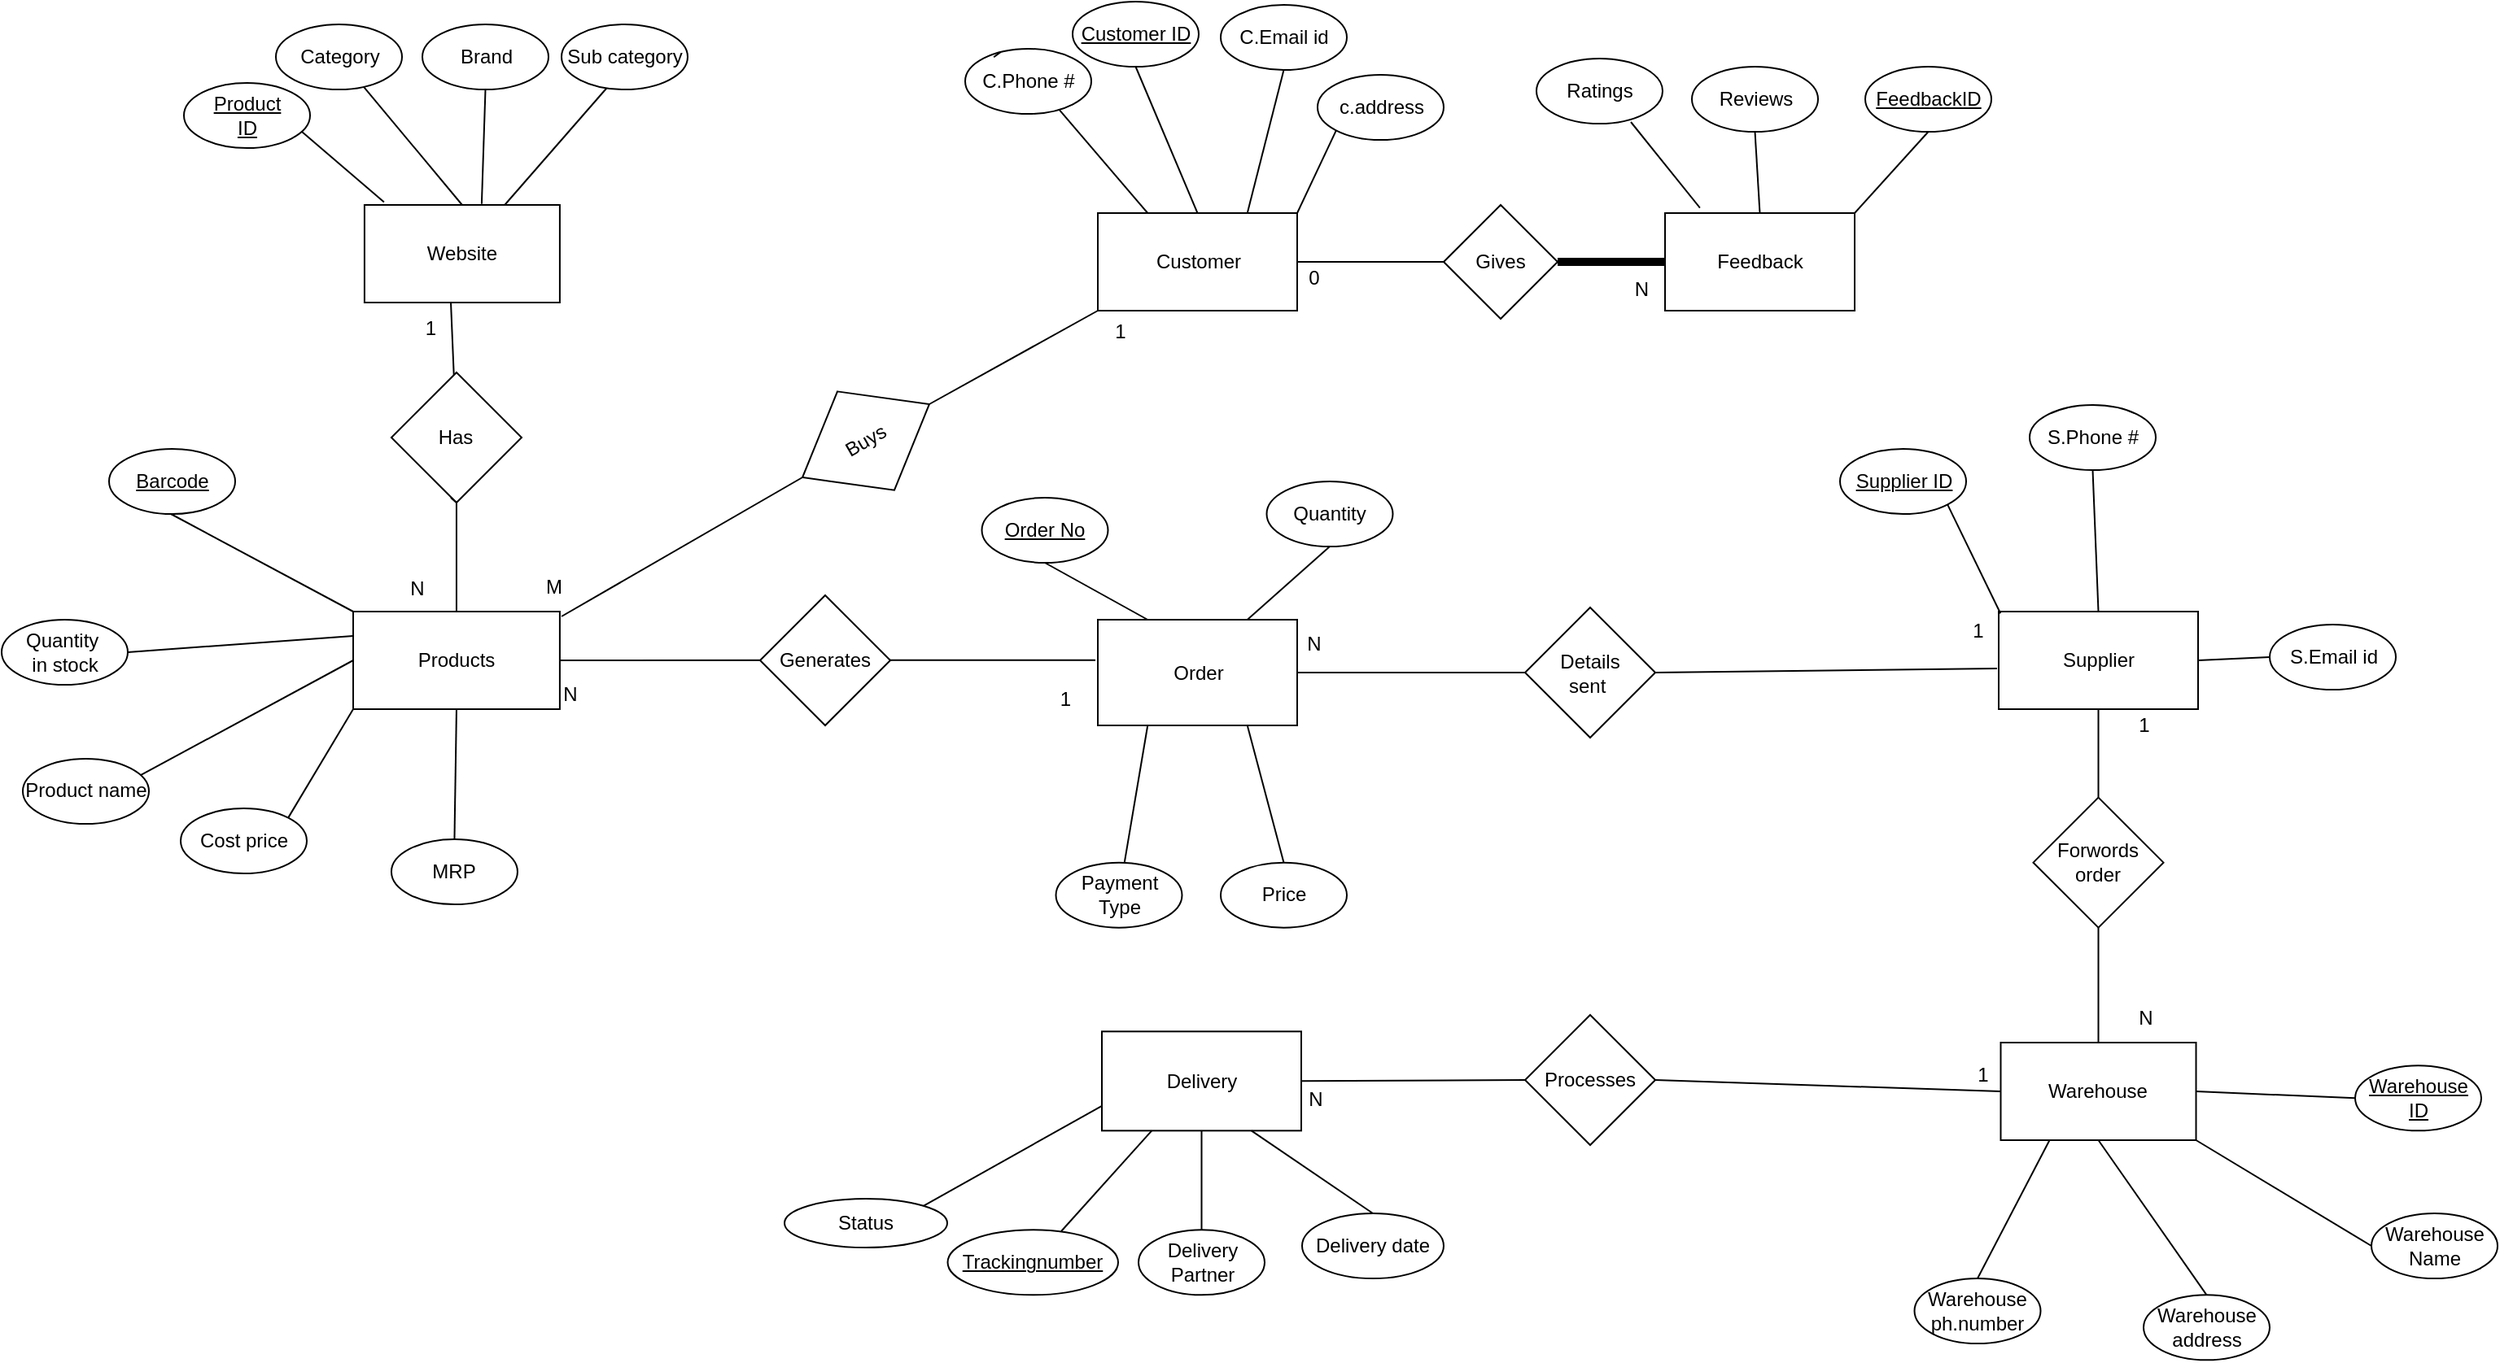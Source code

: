 <mxfile version="14.6.13" type="device" pages="2"><diagram id="k54JlPx6tQN4dJK7YsIN" name="ECOMMERCE ER DIAGRAM"><mxGraphModel dx="1264" dy="592" grid="0" gridSize="10" guides="1" tooltips="1" connect="1" arrows="1" fold="1" page="0" pageScale="1" pageWidth="850" pageHeight="1100" math="0" shadow="0"><root><mxCell id="nSuTC-Vefu5qJ4fAcvRN-0"/><mxCell id="nSuTC-Vefu5qJ4fAcvRN-1" parent="nSuTC-Vefu5qJ4fAcvRN-0"/><mxCell id="ay9sZlEsh7CXnTDGexYp-0" value="Website" style="rounded=0;whiteSpace=wrap;html=1;" parent="nSuTC-Vefu5qJ4fAcvRN-1" vertex="1"><mxGeometry x="226.95" y="150" width="120" height="60" as="geometry"/></mxCell><mxCell id="ay9sZlEsh7CXnTDGexYp-1" value="" style="endArrow=none;html=1;entryX=0.1;entryY=-0.029;entryDx=0;entryDy=0;entryPerimeter=0;" parent="nSuTC-Vefu5qJ4fAcvRN-1" target="ay9sZlEsh7CXnTDGexYp-0" edge="1"><mxGeometry width="50" height="50" relative="1" as="geometry"><mxPoint x="185" y="102" as="sourcePoint"/><mxPoint x="520" y="590" as="targetPoint"/></mxGeometry></mxCell><mxCell id="ay9sZlEsh7CXnTDGexYp-2" value="Category" style="ellipse;whiteSpace=wrap;html=1;" parent="nSuTC-Vefu5qJ4fAcvRN-1" vertex="1"><mxGeometry x="172.5" y="39" width="77.5" height="40" as="geometry"/></mxCell><mxCell id="ay9sZlEsh7CXnTDGexYp-3" value="Brand" style="ellipse;whiteSpace=wrap;html=1;" parent="nSuTC-Vefu5qJ4fAcvRN-1" vertex="1"><mxGeometry x="262.5" y="39" width="77.5" height="40" as="geometry"/></mxCell><mxCell id="ay9sZlEsh7CXnTDGexYp-4" value="&lt;u&gt;Product&lt;br&gt;ID&lt;/u&gt;" style="ellipse;whiteSpace=wrap;html=1;" parent="nSuTC-Vefu5qJ4fAcvRN-1" vertex="1"><mxGeometry x="116" y="75" width="77.5" height="40" as="geometry"/></mxCell><mxCell id="ay9sZlEsh7CXnTDGexYp-5" value="" style="endArrow=none;html=1;strokeWidth=1;exitX=0.5;exitY=0;exitDx=0;exitDy=0;" parent="nSuTC-Vefu5qJ4fAcvRN-1" source="ay9sZlEsh7CXnTDGexYp-0" target="ay9sZlEsh7CXnTDGexYp-2" edge="1"><mxGeometry width="50" height="50" relative="1" as="geometry"><mxPoint x="510" y="370" as="sourcePoint"/><mxPoint x="560" y="320" as="targetPoint"/></mxGeometry></mxCell><mxCell id="ay9sZlEsh7CXnTDGexYp-6" value="" style="endArrow=none;html=1;strokeWidth=1;entryX=0.5;entryY=1;entryDx=0;entryDy=0;exitX=0.6;exitY=-0.01;exitDx=0;exitDy=0;exitPerimeter=0;" parent="nSuTC-Vefu5qJ4fAcvRN-1" source="ay9sZlEsh7CXnTDGexYp-0" target="ay9sZlEsh7CXnTDGexYp-3" edge="1"><mxGeometry width="50" height="50" relative="1" as="geometry"><mxPoint x="510" y="370" as="sourcePoint"/><mxPoint x="560" y="320" as="targetPoint"/></mxGeometry></mxCell><mxCell id="ay9sZlEsh7CXnTDGexYp-7" value="Sub category" style="ellipse;whiteSpace=wrap;html=1;" parent="nSuTC-Vefu5qJ4fAcvRN-1" vertex="1"><mxGeometry x="348" y="39" width="77.5" height="40" as="geometry"/></mxCell><mxCell id="ay9sZlEsh7CXnTDGexYp-8" value="" style="endArrow=none;html=1;strokeWidth=1;exitX=0.357;exitY=0.981;exitDx=0;exitDy=0;exitPerimeter=0;" parent="nSuTC-Vefu5qJ4fAcvRN-1" source="ay9sZlEsh7CXnTDGexYp-7" target="ay9sZlEsh7CXnTDGexYp-0" edge="1"><mxGeometry width="50" height="50" relative="1" as="geometry"><mxPoint x="510" y="370" as="sourcePoint"/><mxPoint x="560" y="320" as="targetPoint"/></mxGeometry></mxCell><mxCell id="u5ptQ8wFf-R-XcDWcT4v-0" value="Customer" style="rounded=0;whiteSpace=wrap;html=1;" parent="nSuTC-Vefu5qJ4fAcvRN-1" vertex="1"><mxGeometry x="677.5" y="155" width="122.5" height="60" as="geometry"/></mxCell><mxCell id="u5ptQ8wFf-R-XcDWcT4v-1" value="Customer ID" style="ellipse;whiteSpace=wrap;html=1;fontStyle=4" parent="nSuTC-Vefu5qJ4fAcvRN-1" vertex="1"><mxGeometry x="662" y="25" width="77.5" height="40" as="geometry"/></mxCell><mxCell id="u5ptQ8wFf-R-XcDWcT4v-2" value="c.address" style="ellipse;whiteSpace=wrap;html=1;" parent="nSuTC-Vefu5qJ4fAcvRN-1" vertex="1"><mxGeometry x="812.5" y="70" width="77.5" height="40" as="geometry"/></mxCell><mxCell id="u5ptQ8wFf-R-XcDWcT4v-4" value="C.Email id" style="ellipse;whiteSpace=wrap;html=1;" parent="nSuTC-Vefu5qJ4fAcvRN-1" vertex="1"><mxGeometry x="753" y="27" width="77.5" height="40" as="geometry"/></mxCell><mxCell id="u5ptQ8wFf-R-XcDWcT4v-5" value="" style="endArrow=none;html=1;exitX=0.5;exitY=1;exitDx=0;exitDy=0;entryX=0.5;entryY=0;entryDx=0;entryDy=0;" parent="nSuTC-Vefu5qJ4fAcvRN-1" source="u5ptQ8wFf-R-XcDWcT4v-1" target="u5ptQ8wFf-R-XcDWcT4v-0" edge="1"><mxGeometry width="50" height="50" relative="1" as="geometry"><mxPoint x="847.5" y="205" as="sourcePoint"/><mxPoint x="720" y="125" as="targetPoint"/></mxGeometry></mxCell><mxCell id="u5ptQ8wFf-R-XcDWcT4v-6" value="" style="endArrow=none;html=1;exitX=0;exitY=1;exitDx=0;exitDy=0;entryX=1;entryY=0;entryDx=0;entryDy=0;" parent="nSuTC-Vefu5qJ4fAcvRN-1" source="u5ptQ8wFf-R-XcDWcT4v-2" target="u5ptQ8wFf-R-XcDWcT4v-0" edge="1"><mxGeometry width="50" height="50" relative="1" as="geometry"><mxPoint x="847.5" y="205" as="sourcePoint"/><mxPoint x="897.5" y="155" as="targetPoint"/></mxGeometry></mxCell><mxCell id="u5ptQ8wFf-R-XcDWcT4v-7" value="" style="endArrow=none;html=1;exitX=0.743;exitY=0.929;exitDx=0;exitDy=0;exitPerimeter=0;entryX=0.25;entryY=0;entryDx=0;entryDy=0;" parent="nSuTC-Vefu5qJ4fAcvRN-1" source="qVaIaa5eH5ULrfjfs6rC-2" target="u5ptQ8wFf-R-XcDWcT4v-0" edge="1"><mxGeometry width="50" height="50" relative="1" as="geometry"><mxPoint x="613.582" y="59.16" as="sourcePoint"/><mxPoint x="720" y="145" as="targetPoint"/></mxGeometry></mxCell><mxCell id="u5ptQ8wFf-R-XcDWcT4v-8" value="" style="endArrow=none;html=1;exitX=0.75;exitY=0;exitDx=0;exitDy=0;entryX=0.5;entryY=1;entryDx=0;entryDy=0;" parent="nSuTC-Vefu5qJ4fAcvRN-1" source="u5ptQ8wFf-R-XcDWcT4v-0" target="u5ptQ8wFf-R-XcDWcT4v-4" edge="1"><mxGeometry width="50" height="50" relative="1" as="geometry"><mxPoint x="847.5" y="205" as="sourcePoint"/><mxPoint x="897.5" y="155" as="targetPoint"/></mxGeometry></mxCell><mxCell id="u5ptQ8wFf-R-XcDWcT4v-9" value="" style="endArrow=none;html=1;rounded=0;strokeWidth=1;entryX=0;entryY=0.5;entryDx=0;entryDy=0;exitX=1;exitY=0.5;exitDx=0;exitDy=0;" parent="nSuTC-Vefu5qJ4fAcvRN-1" source="u5ptQ8wFf-R-XcDWcT4v-0" target="UYv2te6JFd7O-NlLaIDv-0" edge="1"><mxGeometry relative="1" as="geometry"><mxPoint x="640" y="305" as="sourcePoint"/><mxPoint x="880" y="185" as="targetPoint"/></mxGeometry></mxCell><mxCell id="u5ptQ8wFf-R-XcDWcT4v-10" value="0" style="text;html=1;align=center;verticalAlign=middle;resizable=0;points=[];autosize=1;strokeColor=none;" parent="nSuTC-Vefu5qJ4fAcvRN-1" vertex="1"><mxGeometry x="800" y="185" width="20" height="20" as="geometry"/></mxCell><mxCell id="Msli_UbNZPAivu_35kmW-0" value="" style="endArrow=none;html=1;rounded=0;strokeWidth=1;" parent="nSuTC-Vefu5qJ4fAcvRN-1" source="QNaVoIurvkkkp0nprceO-0" edge="1"><mxGeometry relative="1" as="geometry"><mxPoint x="280" y="330" as="sourcePoint"/><mxPoint x="280" y="210" as="targetPoint"/></mxGeometry></mxCell><mxCell id="Msli_UbNZPAivu_35kmW-1" value="1" style="resizable=0;html=1;align=right;verticalAlign=bottom;" parent="Msli_UbNZPAivu_35kmW-0" connectable="0" vertex="1"><mxGeometry x="1" relative="1" as="geometry"><mxPoint x="-9" y="24" as="offset"/></mxGeometry></mxCell><mxCell id="DJIuKi4CVK0EG5FYK5xc-1" value="Product name" style="ellipse;whiteSpace=wrap;html=1;" parent="nSuTC-Vefu5qJ4fAcvRN-1" vertex="1"><mxGeometry x="17" y="490.49" width="77.5" height="40" as="geometry"/></mxCell><mxCell id="DJIuKi4CVK0EG5FYK5xc-2" value="Products" style="rounded=0;whiteSpace=wrap;html=1;" parent="nSuTC-Vefu5qJ4fAcvRN-1" vertex="1"><mxGeometry x="220" y="400" width="126.95" height="60" as="geometry"/></mxCell><mxCell id="DJIuKi4CVK0EG5FYK5xc-3" value="Quantity&amp;nbsp;&lt;br&gt;in stock" style="ellipse;whiteSpace=wrap;html=1;" parent="nSuTC-Vefu5qJ4fAcvRN-1" vertex="1"><mxGeometry x="4" y="405" width="77.5" height="40" as="geometry"/></mxCell><mxCell id="DJIuKi4CVK0EG5FYK5xc-4" value="Cost price" style="ellipse;whiteSpace=wrap;html=1;" parent="nSuTC-Vefu5qJ4fAcvRN-1" vertex="1"><mxGeometry x="114" y="521" width="77.5" height="40" as="geometry"/></mxCell><mxCell id="DJIuKi4CVK0EG5FYK5xc-5" value="MRP" style="ellipse;whiteSpace=wrap;html=1;" parent="nSuTC-Vefu5qJ4fAcvRN-1" vertex="1"><mxGeometry x="243.47" y="540" width="77.5" height="40" as="geometry"/></mxCell><mxCell id="DJIuKi4CVK0EG5FYK5xc-8" value="Barcode" style="ellipse;whiteSpace=wrap;html=1;fontStyle=4" parent="nSuTC-Vefu5qJ4fAcvRN-1" vertex="1"><mxGeometry x="70" y="300" width="77.5" height="40" as="geometry"/></mxCell><mxCell id="DJIuKi4CVK0EG5FYK5xc-9" value="" style="endArrow=none;html=1;entryX=0;entryY=0;entryDx=0;entryDy=0;" parent="nSuTC-Vefu5qJ4fAcvRN-1" target="DJIuKi4CVK0EG5FYK5xc-2" edge="1"><mxGeometry width="50" height="50" relative="1" as="geometry"><mxPoint x="108" y="340" as="sourcePoint"/><mxPoint x="239" y="399" as="targetPoint"/><Array as="points"/></mxGeometry></mxCell><mxCell id="DJIuKi4CVK0EG5FYK5xc-10" value="" style="endArrow=none;html=1;entryX=0.5;entryY=1;entryDx=0;entryDy=0;exitX=0.5;exitY=0;exitDx=0;exitDy=0;" parent="nSuTC-Vefu5qJ4fAcvRN-1" source="DJIuKi4CVK0EG5FYK5xc-5" target="DJIuKi4CVK0EG5FYK5xc-2" edge="1"><mxGeometry width="50" height="50" relative="1" as="geometry"><mxPoint x="12.5" y="710" as="sourcePoint"/><mxPoint x="62.5" y="660" as="targetPoint"/></mxGeometry></mxCell><mxCell id="DJIuKi4CVK0EG5FYK5xc-12" value="" style="endArrow=none;html=1;entryX=0;entryY=0.25;entryDx=0;entryDy=0;exitX=1;exitY=0.5;exitDx=0;exitDy=0;" parent="nSuTC-Vefu5qJ4fAcvRN-1" source="DJIuKi4CVK0EG5FYK5xc-3" target="DJIuKi4CVK0EG5FYK5xc-2" edge="1"><mxGeometry width="50" height="50" relative="1" as="geometry"><mxPoint x="22.5" y="720" as="sourcePoint"/><mxPoint x="72.5" y="670" as="targetPoint"/></mxGeometry></mxCell><mxCell id="DJIuKi4CVK0EG5FYK5xc-13" value="" style="endArrow=none;html=1;entryX=0;entryY=1;entryDx=0;entryDy=0;exitX=1;exitY=0;exitDx=0;exitDy=0;" parent="nSuTC-Vefu5qJ4fAcvRN-1" source="DJIuKi4CVK0EG5FYK5xc-4" target="DJIuKi4CVK0EG5FYK5xc-2" edge="1"><mxGeometry width="50" height="50" relative="1" as="geometry"><mxPoint x="32.5" y="730" as="sourcePoint"/><mxPoint x="82.5" y="680" as="targetPoint"/></mxGeometry></mxCell><mxCell id="DJIuKi4CVK0EG5FYK5xc-18" value="" style="endArrow=none;html=1;exitX=0.5;exitY=0;exitDx=0;exitDy=0;entryX=0.5;entryY=1;entryDx=0;entryDy=0;" parent="nSuTC-Vefu5qJ4fAcvRN-1" source="DJIuKi4CVK0EG5FYK5xc-2" target="QNaVoIurvkkkp0nprceO-0" edge="1"><mxGeometry width="50" height="50" relative="1" as="geometry"><mxPoint x="410" y="450" as="sourcePoint"/><mxPoint x="460" y="400" as="targetPoint"/></mxGeometry></mxCell><mxCell id="DJIuKi4CVK0EG5FYK5xc-19" value="Buys" style="rhombus;whiteSpace=wrap;html=1;rotation=-30;" parent="nSuTC-Vefu5qJ4fAcvRN-1" vertex="1"><mxGeometry x="490" y="260" width="90" height="70" as="geometry"/></mxCell><mxCell id="QNaVoIurvkkkp0nprceO-0" value="Has" style="rhombus;whiteSpace=wrap;html=1;" parent="nSuTC-Vefu5qJ4fAcvRN-1" vertex="1"><mxGeometry x="243.47" y="253" width="80" height="80" as="geometry"/></mxCell><mxCell id="DJIuKi4CVK0EG5FYK5xc-23" value="" style="endArrow=none;html=1;rounded=0;entryX=0.5;entryY=1;entryDx=0;entryDy=0;strokeWidth=1;" parent="nSuTC-Vefu5qJ4fAcvRN-1" target="QNaVoIurvkkkp0nprceO-0" edge="1"><mxGeometry relative="1" as="geometry"><mxPoint x="280" y="330" as="sourcePoint"/><mxPoint x="280" y="210" as="targetPoint"/></mxGeometry></mxCell><mxCell id="NxQmX0t1jqJLeMq2vILq-0" value="Feedback" style="rounded=0;whiteSpace=wrap;html=1;" parent="nSuTC-Vefu5qJ4fAcvRN-1" vertex="1"><mxGeometry x="1026" y="155" width="116.5" height="60" as="geometry"/></mxCell><mxCell id="NxQmX0t1jqJLeMq2vILq-1" value="Ratings" style="ellipse;whiteSpace=wrap;html=1;" parent="nSuTC-Vefu5qJ4fAcvRN-1" vertex="1"><mxGeometry x="947" y="60" width="77.5" height="40" as="geometry"/></mxCell><mxCell id="NxQmX0t1jqJLeMq2vILq-2" value="Reviews" style="ellipse;whiteSpace=wrap;html=1;" parent="nSuTC-Vefu5qJ4fAcvRN-1" vertex="1"><mxGeometry x="1042.5" y="65" width="77.5" height="40" as="geometry"/></mxCell><mxCell id="NxQmX0t1jqJLeMq2vILq-3" value="" style="endArrow=none;html=1;entryX=0.184;entryY=-0.054;entryDx=0;entryDy=0;entryPerimeter=0;" parent="nSuTC-Vefu5qJ4fAcvRN-1" target="NxQmX0t1jqJLeMq2vILq-0" edge="1"><mxGeometry width="50" height="50" relative="1" as="geometry"><mxPoint x="1005" y="99" as="sourcePoint"/><mxPoint x="1480" y="95" as="targetPoint"/></mxGeometry></mxCell><mxCell id="NxQmX0t1jqJLeMq2vILq-4" value="" style="endArrow=none;html=1;entryX=0.5;entryY=1;entryDx=0;entryDy=0;exitX=0.5;exitY=0;exitDx=0;exitDy=0;" parent="nSuTC-Vefu5qJ4fAcvRN-1" source="NxQmX0t1jqJLeMq2vILq-0" target="NxQmX0t1jqJLeMq2vILq-2" edge="1"><mxGeometry width="50" height="50" relative="1" as="geometry"><mxPoint x="640" y="275" as="sourcePoint"/><mxPoint x="690" y="225" as="targetPoint"/></mxGeometry></mxCell><mxCell id="NxQmX0t1jqJLeMq2vILq-5" value="" style="endArrow=none;html=1;rounded=0;exitX=1;exitY=0.5;exitDx=0;exitDy=0;entryX=0;entryY=0.5;entryDx=0;entryDy=0;strokeWidth=5;" parent="nSuTC-Vefu5qJ4fAcvRN-1" target="NxQmX0t1jqJLeMq2vILq-0" edge="1"><mxGeometry relative="1" as="geometry"><mxPoint x="960" y="185" as="sourcePoint"/><mxPoint x="455" y="230" as="targetPoint"/></mxGeometry></mxCell><mxCell id="NxQmX0t1jqJLeMq2vILq-6" value="N" style="resizable=0;html=1;align=right;verticalAlign=bottom;" parent="NxQmX0t1jqJLeMq2vILq-5" connectable="0" vertex="1"><mxGeometry x="1" relative="1" as="geometry"><mxPoint x="-10" y="25" as="offset"/></mxGeometry></mxCell><mxCell id="NxQmX0t1jqJLeMq2vILq-7" value="FeedbackID" style="ellipse;whiteSpace=wrap;html=1;fontStyle=4" parent="nSuTC-Vefu5qJ4fAcvRN-1" vertex="1"><mxGeometry x="1149" y="65" width="77.5" height="40" as="geometry"/></mxCell><mxCell id="NxQmX0t1jqJLeMq2vILq-8" value="" style="endArrow=none;html=1;entryX=0.5;entryY=1;entryDx=0;entryDy=0;exitX=1;exitY=0;exitDx=0;exitDy=0;" parent="nSuTC-Vefu5qJ4fAcvRN-1" source="NxQmX0t1jqJLeMq2vILq-0" target="NxQmX0t1jqJLeMq2vILq-7" edge="1"><mxGeometry width="50" height="50" relative="1" as="geometry"><mxPoint x="385" y="293" as="sourcePoint"/><mxPoint x="435" y="243" as="targetPoint"/></mxGeometry></mxCell><mxCell id="UYv2te6JFd7O-NlLaIDv-0" value="Gives" style="rhombus;whiteSpace=wrap;html=1;" parent="nSuTC-Vefu5qJ4fAcvRN-1" vertex="1"><mxGeometry x="890" y="150" width="70" height="70" as="geometry"/></mxCell><mxCell id="UYv2te6JFd7O-NlLaIDv-1" value="" style="endArrow=none;html=1;entryX=0;entryY=1;entryDx=0;entryDy=0;exitX=1;exitY=0.5;exitDx=0;exitDy=0;" parent="nSuTC-Vefu5qJ4fAcvRN-1" source="DJIuKi4CVK0EG5FYK5xc-19" target="u5ptQ8wFf-R-XcDWcT4v-0" edge="1"><mxGeometry width="50" height="50" relative="1" as="geometry"><mxPoint x="570" y="290" as="sourcePoint"/><mxPoint x="600" y="400" as="targetPoint"/></mxGeometry></mxCell><mxCell id="UYv2te6JFd7O-NlLaIDv-4" value="" style="endArrow=none;html=1;entryX=0;entryY=0.5;entryDx=0;entryDy=0;" parent="nSuTC-Vefu5qJ4fAcvRN-1" source="DJIuKi4CVK0EG5FYK5xc-1" target="DJIuKi4CVK0EG5FYK5xc-2" edge="1"><mxGeometry width="50" height="50" relative="1" as="geometry"><mxPoint x="80" y="481" as="sourcePoint"/><mxPoint x="600" y="400" as="targetPoint"/><Array as="points"><mxPoint x="90" y="500"/></Array></mxGeometry></mxCell><mxCell id="L9naRp6DEIZxGfUSFv2P-0" value="Order No" style="ellipse;whiteSpace=wrap;html=1;fontStyle=4" parent="nSuTC-Vefu5qJ4fAcvRN-1" vertex="1"><mxGeometry x="606.25" y="330" width="77.5" height="40" as="geometry"/></mxCell><mxCell id="L9naRp6DEIZxGfUSFv2P-1" value="Order" style="rounded=0;whiteSpace=wrap;html=1;" parent="nSuTC-Vefu5qJ4fAcvRN-1" vertex="1"><mxGeometry x="677.5" y="405" width="122.5" height="65" as="geometry"/></mxCell><mxCell id="L9naRp6DEIZxGfUSFv2P-2" value="Price" style="ellipse;whiteSpace=wrap;html=1;" parent="nSuTC-Vefu5qJ4fAcvRN-1" vertex="1"><mxGeometry x="753" y="554.33" width="77.5" height="40" as="geometry"/></mxCell><mxCell id="L9naRp6DEIZxGfUSFv2P-3" value="Payment Type" style="ellipse;whiteSpace=wrap;html=1;" parent="nSuTC-Vefu5qJ4fAcvRN-1" vertex="1"><mxGeometry x="651.75" y="554.33" width="77.5" height="40" as="geometry"/></mxCell><mxCell id="L9naRp6DEIZxGfUSFv2P-4" value="Quantity" style="ellipse;whiteSpace=wrap;html=1;" parent="nSuTC-Vefu5qJ4fAcvRN-1" vertex="1"><mxGeometry x="781.25" y="320" width="77.5" height="40" as="geometry"/></mxCell><mxCell id="L9naRp6DEIZxGfUSFv2P-6" value="" style="endArrow=none;html=1;exitX=0.25;exitY=1;exitDx=0;exitDy=0;" parent="nSuTC-Vefu5qJ4fAcvRN-1" source="L9naRp6DEIZxGfUSFv2P-1" target="L9naRp6DEIZxGfUSFv2P-3" edge="1"><mxGeometry width="50" height="50" relative="1" as="geometry"><mxPoint x="546.25" y="480" as="sourcePoint"/><mxPoint x="686.25" y="420" as="targetPoint"/></mxGeometry></mxCell><mxCell id="L9naRp6DEIZxGfUSFv2P-7" value="" style="endArrow=none;html=1;entryX=0.5;entryY=1;entryDx=0;entryDy=0;exitX=0.25;exitY=0;exitDx=0;exitDy=0;" parent="nSuTC-Vefu5qJ4fAcvRN-1" source="L9naRp6DEIZxGfUSFv2P-1" target="L9naRp6DEIZxGfUSFv2P-0" edge="1"><mxGeometry width="50" height="50" relative="1" as="geometry"><mxPoint x="546.25" y="480" as="sourcePoint"/><mxPoint x="596.25" y="430" as="targetPoint"/></mxGeometry></mxCell><mxCell id="L9naRp6DEIZxGfUSFv2P-8" value="" style="endArrow=none;html=1;entryX=0.5;entryY=1;entryDx=0;entryDy=0;exitX=0.75;exitY=0;exitDx=0;exitDy=0;" parent="nSuTC-Vefu5qJ4fAcvRN-1" source="L9naRp6DEIZxGfUSFv2P-1" target="L9naRp6DEIZxGfUSFv2P-4" edge="1"><mxGeometry width="50" height="50" relative="1" as="geometry"><mxPoint x="546.25" y="480" as="sourcePoint"/><mxPoint x="596.25" y="430" as="targetPoint"/></mxGeometry></mxCell><mxCell id="L9naRp6DEIZxGfUSFv2P-9" value="" style="endArrow=none;html=1;exitX=0.75;exitY=1;exitDx=0;exitDy=0;entryX=0.5;entryY=0;entryDx=0;entryDy=0;" parent="nSuTC-Vefu5qJ4fAcvRN-1" source="L9naRp6DEIZxGfUSFv2P-1" target="L9naRp6DEIZxGfUSFv2P-2" edge="1"><mxGeometry width="50" height="50" relative="1" as="geometry"><mxPoint x="546.25" y="480" as="sourcePoint"/><mxPoint x="790" y="550" as="targetPoint"/></mxGeometry></mxCell><mxCell id="L9naRp6DEIZxGfUSFv2P-11" value="1" style="resizable=0;html=1;align=right;verticalAlign=bottom;" parent="nSuTC-Vefu5qJ4fAcvRN-1" connectable="0" vertex="1"><mxGeometry x="683.479" y="490.492" as="geometry"><mxPoint x="-22" y="-28" as="offset"/></mxGeometry></mxCell><mxCell id="L9naRp6DEIZxGfUSFv2P-16" value="" style="endArrow=none;html=1;exitX=1;exitY=0.5;exitDx=0;exitDy=0;entryX=-0.012;entryY=0.382;entryDx=0;entryDy=0;entryPerimeter=0;" parent="nSuTC-Vefu5qJ4fAcvRN-1" source="DJIuKi4CVK0EG5FYK5xc-2" target="L9naRp6DEIZxGfUSFv2P-1" edge="1"><mxGeometry width="50" height="50" relative="1" as="geometry"><mxPoint x="550" y="450" as="sourcePoint"/><mxPoint x="600" y="400" as="targetPoint"/></mxGeometry></mxCell><mxCell id="CLmrCT4jFKYkaqR4KovR-0" value="Generates" style="rhombus;whiteSpace=wrap;html=1;" parent="nSuTC-Vefu5qJ4fAcvRN-1" vertex="1"><mxGeometry x="470" y="390" width="80" height="80" as="geometry"/></mxCell><mxCell id="2NWme6938Fk7eQznOZaG-0" value="Supplier" style="rounded=0;whiteSpace=wrap;html=1;" parent="nSuTC-Vefu5qJ4fAcvRN-1" vertex="1"><mxGeometry x="1231" y="400" width="122.5" height="60" as="geometry"/></mxCell><mxCell id="2NWme6938Fk7eQznOZaG-1" value="S.Phone #" style="ellipse;whiteSpace=wrap;html=1;" parent="nSuTC-Vefu5qJ4fAcvRN-1" vertex="1"><mxGeometry x="1250" y="273" width="77.5" height="40" as="geometry"/></mxCell><mxCell id="2NWme6938Fk7eQznOZaG-2" value="Supplier ID" style="ellipse;whiteSpace=wrap;html=1;fontStyle=4" parent="nSuTC-Vefu5qJ4fAcvRN-1" vertex="1"><mxGeometry x="1133.5" y="300" width="77.5" height="40" as="geometry"/></mxCell><mxCell id="2NWme6938Fk7eQznOZaG-5" value="S.Email id" style="ellipse;whiteSpace=wrap;html=1;" parent="nSuTC-Vefu5qJ4fAcvRN-1" vertex="1"><mxGeometry x="1397.5" y="408" width="77.5" height="40" as="geometry"/></mxCell><mxCell id="2NWme6938Fk7eQznOZaG-6" value="" style="endArrow=none;html=1;exitX=0.5;exitY=1;exitDx=0;exitDy=0;entryX=0.5;entryY=0;entryDx=0;entryDy=0;" parent="nSuTC-Vefu5qJ4fAcvRN-1" source="2NWme6938Fk7eQznOZaG-1" target="2NWme6938Fk7eQznOZaG-0" edge="1"><mxGeometry width="50" height="50" relative="1" as="geometry"><mxPoint x="1077.25" y="404.99" as="sourcePoint"/><mxPoint x="1127.25" y="354.99" as="targetPoint"/></mxGeometry></mxCell><mxCell id="2NWme6938Fk7eQznOZaG-7" value="" style="endArrow=none;html=1;exitX=1;exitY=1;exitDx=0;exitDy=0;entryX=1.381;entryY=-0.103;entryDx=0;entryDy=0;entryPerimeter=0;" parent="nSuTC-Vefu5qJ4fAcvRN-1" source="2NWme6938Fk7eQznOZaG-2" target="2NWme6938Fk7eQznOZaG-15" edge="1"><mxGeometry width="50" height="50" relative="1" as="geometry"><mxPoint x="1077.25" y="404.99" as="sourcePoint"/><mxPoint x="1231" y="494.99" as="targetPoint"/></mxGeometry></mxCell><mxCell id="2NWme6938Fk7eQznOZaG-10" value="" style="endArrow=none;html=1;entryX=1;entryY=0.5;entryDx=0;entryDy=0;exitX=0;exitY=0.5;exitDx=0;exitDy=0;" parent="nSuTC-Vefu5qJ4fAcvRN-1" source="2NWme6938Fk7eQznOZaG-5" target="2NWme6938Fk7eQznOZaG-0" edge="1"><mxGeometry width="50" height="50" relative="1" as="geometry"><mxPoint x="1077.25" y="404.99" as="sourcePoint"/><mxPoint x="1127.25" y="354.99" as="targetPoint"/></mxGeometry></mxCell><mxCell id="2NWme6938Fk7eQznOZaG-12" value="Details&lt;br&gt;sent&amp;nbsp;" style="rhombus;whiteSpace=wrap;html=1;" parent="nSuTC-Vefu5qJ4fAcvRN-1" vertex="1"><mxGeometry x="940" y="397.5" width="80" height="80" as="geometry"/></mxCell><mxCell id="2NWme6938Fk7eQznOZaG-13" value="" style="endArrow=none;html=1;exitX=1;exitY=0.5;exitDx=0;exitDy=0;" parent="nSuTC-Vefu5qJ4fAcvRN-1" source="2NWme6938Fk7eQznOZaG-12" edge="1"><mxGeometry width="50" height="50" relative="1" as="geometry"><mxPoint x="1566" y="423" as="sourcePoint"/><mxPoint x="1230" y="435" as="targetPoint"/></mxGeometry></mxCell><mxCell id="2NWme6938Fk7eQznOZaG-15" value="1" style="text;html=1;align=center;verticalAlign=middle;resizable=0;points=[];autosize=1;strokeColor=none;" parent="nSuTC-Vefu5qJ4fAcvRN-1" vertex="1"><mxGeometry x="1210" y="403" width="16" height="18" as="geometry"/></mxCell><mxCell id="2NWme6938Fk7eQznOZaG-16" value="" style="endArrow=none;html=1;exitX=1;exitY=0.5;exitDx=0;exitDy=0;entryX=0;entryY=0.5;entryDx=0;entryDy=0;" parent="nSuTC-Vefu5qJ4fAcvRN-1" source="L9naRp6DEIZxGfUSFv2P-1" target="2NWme6938Fk7eQznOZaG-12" edge="1"><mxGeometry width="50" height="50" relative="1" as="geometry"><mxPoint x="750" y="450" as="sourcePoint"/><mxPoint x="930" y="430" as="targetPoint"/></mxGeometry></mxCell><mxCell id="KHfCgI3sP4Kjb4_l4ju0-0" value="Warehouse" style="rounded=0;whiteSpace=wrap;html=1;" parent="nSuTC-Vefu5qJ4fAcvRN-1" vertex="1"><mxGeometry x="1232.25" y="665" width="120" height="60" as="geometry"/></mxCell><mxCell id="KHfCgI3sP4Kjb4_l4ju0-1" value="Warehouse address" style="ellipse;whiteSpace=wrap;html=1;" parent="nSuTC-Vefu5qJ4fAcvRN-1" vertex="1"><mxGeometry x="1320" y="820.17" width="77.5" height="40" as="geometry"/></mxCell><mxCell id="KHfCgI3sP4Kjb4_l4ju0-2" value="Warehouse Name" style="ellipse;whiteSpace=wrap;html=1;" parent="nSuTC-Vefu5qJ4fAcvRN-1" vertex="1"><mxGeometry x="1460" y="770" width="77.5" height="40" as="geometry"/></mxCell><mxCell id="KHfCgI3sP4Kjb4_l4ju0-3" value="Warehouse ID" style="ellipse;whiteSpace=wrap;html=1;fontStyle=4" parent="nSuTC-Vefu5qJ4fAcvRN-1" vertex="1"><mxGeometry x="1450" y="679.17" width="77.5" height="40" as="geometry"/></mxCell><mxCell id="KHfCgI3sP4Kjb4_l4ju0-4" value="Warehouse ph.number" style="ellipse;whiteSpace=wrap;html=1;" parent="nSuTC-Vefu5qJ4fAcvRN-1" vertex="1"><mxGeometry x="1179.25" y="810" width="77.5" height="40" as="geometry"/></mxCell><mxCell id="KHfCgI3sP4Kjb4_l4ju0-5" value="" style="endArrow=none;html=1;entryX=0.25;entryY=1;entryDx=0;entryDy=0;exitX=0.5;exitY=0;exitDx=0;exitDy=0;" parent="nSuTC-Vefu5qJ4fAcvRN-1" source="KHfCgI3sP4Kjb4_l4ju0-4" target="KHfCgI3sP4Kjb4_l4ju0-0" edge="1"><mxGeometry width="50" height="50" relative="1" as="geometry"><mxPoint x="1230" y="800" as="sourcePoint"/><mxPoint x="1342.5" y="509" as="targetPoint"/></mxGeometry></mxCell><mxCell id="KHfCgI3sP4Kjb4_l4ju0-6" value="" style="endArrow=none;html=1;exitX=0.5;exitY=0;exitDx=0;exitDy=0;entryX=0.5;entryY=1;entryDx=0;entryDy=0;" parent="nSuTC-Vefu5qJ4fAcvRN-1" source="KHfCgI3sP4Kjb4_l4ju0-1" target="KHfCgI3sP4Kjb4_l4ju0-0" edge="1"><mxGeometry width="50" height="50" relative="1" as="geometry"><mxPoint x="1292.5" y="559" as="sourcePoint"/><mxPoint x="1332.5" y="559" as="targetPoint"/></mxGeometry></mxCell><mxCell id="KHfCgI3sP4Kjb4_l4ju0-7" value="" style="endArrow=none;html=1;entryX=0;entryY=0.5;entryDx=0;entryDy=0;exitX=1;exitY=1;exitDx=0;exitDy=0;" parent="nSuTC-Vefu5qJ4fAcvRN-1" source="KHfCgI3sP4Kjb4_l4ju0-0" target="KHfCgI3sP4Kjb4_l4ju0-2" edge="1"><mxGeometry width="50" height="50" relative="1" as="geometry"><mxPoint x="1292.5" y="559" as="sourcePoint"/><mxPoint x="1342.5" y="509" as="targetPoint"/></mxGeometry></mxCell><mxCell id="KHfCgI3sP4Kjb4_l4ju0-8" value="" style="endArrow=none;html=1;exitX=1;exitY=0.5;exitDx=0;exitDy=0;entryX=0;entryY=0.5;entryDx=0;entryDy=0;" parent="nSuTC-Vefu5qJ4fAcvRN-1" source="KHfCgI3sP4Kjb4_l4ju0-0" target="KHfCgI3sP4Kjb4_l4ju0-3" edge="1"><mxGeometry width="50" height="50" relative="1" as="geometry"><mxPoint x="1042.5" y="559" as="sourcePoint"/><mxPoint x="1174.5" y="695" as="targetPoint"/></mxGeometry></mxCell><mxCell id="KHfCgI3sP4Kjb4_l4ju0-9" value="" style="endArrow=none;html=1;exitX=0.5;exitY=0;exitDx=0;exitDy=0;entryX=0.5;entryY=1;entryDx=0;entryDy=0;" parent="nSuTC-Vefu5qJ4fAcvRN-1" source="KHfCgI3sP4Kjb4_l4ju0-0" edge="1"><mxGeometry width="50" height="50" relative="1" as="geometry"><mxPoint x="1887.5" y="511" as="sourcePoint"/><mxPoint x="1292.25" y="560" as="targetPoint"/></mxGeometry></mxCell><mxCell id="cFULiPTmi6b0PX0h1MPI-0" value="Delivery" style="rounded=0;whiteSpace=wrap;html=1;" parent="nSuTC-Vefu5qJ4fAcvRN-1" vertex="1"><mxGeometry x="680" y="658.17" width="122.5" height="61" as="geometry"/></mxCell><mxCell id="cFULiPTmi6b0PX0h1MPI-1" value="Delivery Partner" style="ellipse;whiteSpace=wrap;html=1;" parent="nSuTC-Vefu5qJ4fAcvRN-1" vertex="1"><mxGeometry x="702.5" y="780.17" width="77.5" height="40" as="geometry"/></mxCell><mxCell id="cFULiPTmi6b0PX0h1MPI-2" value="Trackingnumber" style="ellipse;whiteSpace=wrap;html=1;fontStyle=4" parent="nSuTC-Vefu5qJ4fAcvRN-1" vertex="1"><mxGeometry x="585.25" y="780.17" width="104.75" height="40" as="geometry"/></mxCell><mxCell id="cFULiPTmi6b0PX0h1MPI-3" value="" style="endArrow=none;html=1;entryX=0.666;entryY=0.021;entryDx=0;entryDy=0;entryPerimeter=0;exitX=0.25;exitY=1;exitDx=0;exitDy=0;" parent="nSuTC-Vefu5qJ4fAcvRN-1" source="cFULiPTmi6b0PX0h1MPI-0" target="cFULiPTmi6b0PX0h1MPI-2" edge="1"><mxGeometry width="50" height="50" relative="1" as="geometry"><mxPoint x="710" y="730" as="sourcePoint"/><mxPoint x="516.25" y="518.17" as="targetPoint"/></mxGeometry></mxCell><mxCell id="cFULiPTmi6b0PX0h1MPI-4" value="" style="endArrow=none;html=1;exitX=0.5;exitY=0;exitDx=0;exitDy=0;entryX=0.5;entryY=1;entryDx=0;entryDy=0;" parent="nSuTC-Vefu5qJ4fAcvRN-1" source="cFULiPTmi6b0PX0h1MPI-1" target="cFULiPTmi6b0PX0h1MPI-0" edge="1"><mxGeometry width="50" height="50" relative="1" as="geometry"><mxPoint x="596.25" y="468.17" as="sourcePoint"/><mxPoint x="570.25" y="695.17" as="targetPoint"/></mxGeometry></mxCell><mxCell id="cFULiPTmi6b0PX0h1MPI-6" value="Forwords&lt;br&gt;order" style="rhombus;whiteSpace=wrap;html=1;" parent="nSuTC-Vefu5qJ4fAcvRN-1" vertex="1"><mxGeometry x="1252.25" y="514.33" width="80" height="80" as="geometry"/></mxCell><mxCell id="cFULiPTmi6b0PX0h1MPI-7" value="Processes" style="rhombus;whiteSpace=wrap;html=1;" parent="nSuTC-Vefu5qJ4fAcvRN-1" vertex="1"><mxGeometry x="940" y="648" width="80" height="80" as="geometry"/></mxCell><mxCell id="cFULiPTmi6b0PX0h1MPI-8" value="" style="endArrow=none;html=1;exitX=1;exitY=0.5;exitDx=0;exitDy=0;entryX=0;entryY=0.5;entryDx=0;entryDy=0;" parent="nSuTC-Vefu5qJ4fAcvRN-1" source="cFULiPTmi6b0PX0h1MPI-7" target="KHfCgI3sP4Kjb4_l4ju0-0" edge="1"><mxGeometry width="50" height="50" relative="1" as="geometry"><mxPoint x="660" y="440" as="sourcePoint"/><mxPoint x="1203" y="670" as="targetPoint"/><Array as="points"/></mxGeometry></mxCell><mxCell id="cFULiPTmi6b0PX0h1MPI-9" value="" style="endArrow=none;html=1;entryX=1;entryY=0.5;entryDx=0;entryDy=0;exitX=0;exitY=0.5;exitDx=0;exitDy=0;" parent="nSuTC-Vefu5qJ4fAcvRN-1" source="cFULiPTmi6b0PX0h1MPI-7" target="cFULiPTmi6b0PX0h1MPI-0" edge="1"><mxGeometry width="50" height="50" relative="1" as="geometry"><mxPoint x="940" y="670" as="sourcePoint"/><mxPoint x="710" y="390" as="targetPoint"/></mxGeometry></mxCell><mxCell id="cFULiPTmi6b0PX0h1MPI-13" value="" style="endArrow=none;html=1;entryX=0.5;entryY=1;entryDx=0;entryDy=0;exitX=0.5;exitY=0;exitDx=0;exitDy=0;" parent="nSuTC-Vefu5qJ4fAcvRN-1" source="cFULiPTmi6b0PX0h1MPI-6" target="2NWme6938Fk7eQznOZaG-0" edge="1"><mxGeometry width="50" height="50" relative="1" as="geometry"><mxPoint x="1290" y="510" as="sourcePoint"/><mxPoint x="710" y="390" as="targetPoint"/></mxGeometry></mxCell><mxCell id="qVaIaa5eH5ULrfjfs6rC-0" value="N" style="text;html=1;align=center;verticalAlign=middle;resizable=0;points=[];autosize=1;" parent="nSuTC-Vefu5qJ4fAcvRN-1" vertex="1"><mxGeometry x="249" y="377" width="19" height="18" as="geometry"/></mxCell><mxCell id="qVaIaa5eH5ULrfjfs6rC-2" value="C.Phone #" style="ellipse;whiteSpace=wrap;html=1;" parent="nSuTC-Vefu5qJ4fAcvRN-1" vertex="1"><mxGeometry x="596" y="54" width="77.5" height="40" as="geometry"/></mxCell><mxCell id="qVaIaa5eH5ULrfjfs6rC-3" value="" style="endArrow=none;html=1;exitX=0.743;exitY=0.929;exitDx=0;exitDy=0;exitPerimeter=0;entryX=0.25;entryY=0;entryDx=0;entryDy=0;" parent="nSuTC-Vefu5qJ4fAcvRN-1" target="qVaIaa5eH5ULrfjfs6rC-2" edge="1"><mxGeometry width="50" height="50" relative="1" as="geometry"><mxPoint x="613.582" y="59.16" as="sourcePoint"/><mxPoint x="708.125" y="155" as="targetPoint"/></mxGeometry></mxCell><mxCell id="qVaIaa5eH5ULrfjfs6rC-4" value="1" style="text;html=1;align=center;verticalAlign=middle;resizable=0;points=[];autosize=1;" parent="nSuTC-Vefu5qJ4fAcvRN-1" vertex="1"><mxGeometry x="683" y="219" width="16" height="18" as="geometry"/></mxCell><mxCell id="qVaIaa5eH5ULrfjfs6rC-5" value="M" style="text;html=1;align=center;verticalAlign=middle;resizable=0;points=[];autosize=1;" parent="nSuTC-Vefu5qJ4fAcvRN-1" vertex="1"><mxGeometry x="333" y="376" width="20" height="18" as="geometry"/></mxCell><mxCell id="qVaIaa5eH5ULrfjfs6rC-6" value="N" style="text;html=1;align=center;verticalAlign=middle;resizable=0;points=[];autosize=1;" parent="nSuTC-Vefu5qJ4fAcvRN-1" vertex="1"><mxGeometry x="343" y="442" width="19" height="18" as="geometry"/></mxCell><mxCell id="qVaIaa5eH5ULrfjfs6rC-9" value="" style="endArrow=none;html=1;entryX=0;entryY=0.5;entryDx=0;entryDy=0;" parent="nSuTC-Vefu5qJ4fAcvRN-1" target="DJIuKi4CVK0EG5FYK5xc-19" edge="1"><mxGeometry width="50" height="50" relative="1" as="geometry"><mxPoint x="348" y="403" as="sourcePoint"/><mxPoint x="398" y="353" as="targetPoint"/></mxGeometry></mxCell><mxCell id="qVaIaa5eH5ULrfjfs6rC-11" value="N" style="text;html=1;align=center;verticalAlign=middle;resizable=0;points=[];autosize=1;" parent="nSuTC-Vefu5qJ4fAcvRN-1" vertex="1"><mxGeometry x="800" y="410" width="20" height="20" as="geometry"/></mxCell><mxCell id="qVaIaa5eH5ULrfjfs6rC-14" value="Delivery date" style="ellipse;whiteSpace=wrap;html=1;" parent="nSuTC-Vefu5qJ4fAcvRN-1" vertex="1"><mxGeometry x="803" y="770" width="87" height="40" as="geometry"/></mxCell><mxCell id="qVaIaa5eH5ULrfjfs6rC-15" value="" style="endArrow=none;html=1;exitX=0.5;exitY=0;exitDx=0;exitDy=0;entryX=0.75;entryY=1;entryDx=0;entryDy=0;" parent="nSuTC-Vefu5qJ4fAcvRN-1" source="qVaIaa5eH5ULrfjfs6rC-14" target="cFULiPTmi6b0PX0h1MPI-0" edge="1"><mxGeometry width="50" height="50" relative="1" as="geometry"><mxPoint x="750" y="670" as="sourcePoint"/><mxPoint x="800" y="620" as="targetPoint"/></mxGeometry></mxCell><mxCell id="qVaIaa5eH5ULrfjfs6rC-16" value="Status" style="ellipse;whiteSpace=wrap;html=1;" parent="nSuTC-Vefu5qJ4fAcvRN-1" vertex="1"><mxGeometry x="485" y="761" width="100" height="30" as="geometry"/></mxCell><mxCell id="qVaIaa5eH5ULrfjfs6rC-17" value="" style="endArrow=none;html=1;exitX=1;exitY=0;exitDx=0;exitDy=0;entryX=0;entryY=0.75;entryDx=0;entryDy=0;" parent="nSuTC-Vefu5qJ4fAcvRN-1" source="qVaIaa5eH5ULrfjfs6rC-16" target="cFULiPTmi6b0PX0h1MPI-0" edge="1"><mxGeometry width="50" height="50" relative="1" as="geometry"><mxPoint x="750" y="670" as="sourcePoint"/><mxPoint x="800" y="620" as="targetPoint"/></mxGeometry></mxCell><mxCell id="qVaIaa5eH5ULrfjfs6rC-18" value="1" style="text;html=1;align=center;verticalAlign=middle;resizable=0;points=[];autosize=1;" parent="nSuTC-Vefu5qJ4fAcvRN-1" vertex="1"><mxGeometry x="1312" y="461" width="16" height="18" as="geometry"/></mxCell><mxCell id="qVaIaa5eH5ULrfjfs6rC-19" value="N" style="text;html=1;align=center;verticalAlign=middle;resizable=0;points=[];autosize=1;" parent="nSuTC-Vefu5qJ4fAcvRN-1" vertex="1"><mxGeometry x="1311" y="641" width="19" height="18" as="geometry"/></mxCell><mxCell id="qVaIaa5eH5ULrfjfs6rC-20" value="1" style="text;html=1;align=center;verticalAlign=middle;resizable=0;points=[];autosize=1;" parent="nSuTC-Vefu5qJ4fAcvRN-1" vertex="1"><mxGeometry x="1213" y="676" width="16" height="18" as="geometry"/></mxCell><mxCell id="qVaIaa5eH5ULrfjfs6rC-21" value="N" style="text;html=1;align=center;verticalAlign=middle;resizable=0;points=[];autosize=1;" parent="nSuTC-Vefu5qJ4fAcvRN-1" vertex="1"><mxGeometry x="801" y="691" width="19" height="18" as="geometry"/></mxCell></root></mxGraphModel></diagram><diagram id="BeWLbp-YVsvZpNfNpXHj" name="Relational model"><mxGraphModel dx="1264" dy="592" grid="0" gridSize="10" guides="1" tooltips="1" connect="1" arrows="1" fold="1" page="0" pageScale="1" pageWidth="1800" pageHeight="1800" math="0" shadow="0"><root><mxCell id="ora5fCN8Xrjk3HsUgnmA-0"/><mxCell id="ora5fCN8Xrjk3HsUgnmA-1" parent="ora5fCN8Xrjk3HsUgnmA-0"/><mxCell id="ora5fCN8Xrjk3HsUgnmA-35" value="Website" style="shape=table;startSize=30;container=1;collapsible=1;childLayout=tableLayout;fixedRows=1;rowLines=0;fontStyle=1;align=center;resizeLast=1;" parent="ora5fCN8Xrjk3HsUgnmA-1" vertex="1"><mxGeometry x="115" y="591" width="180" height="170" as="geometry"/></mxCell><mxCell id="ora5fCN8Xrjk3HsUgnmA-36" value="" style="shape=partialRectangle;collapsible=0;dropTarget=0;pointerEvents=0;fillColor=none;top=0;left=0;bottom=1;right=0;points=[[0,0.5],[1,0.5]];portConstraint=eastwest;" parent="ora5fCN8Xrjk3HsUgnmA-35" vertex="1"><mxGeometry y="30" width="180" height="30" as="geometry"/></mxCell><mxCell id="ora5fCN8Xrjk3HsUgnmA-37" value="PK" style="shape=partialRectangle;connectable=0;fillColor=none;top=0;left=0;bottom=0;right=0;fontStyle=1;overflow=hidden;" parent="ora5fCN8Xrjk3HsUgnmA-36" vertex="1"><mxGeometry width="30" height="30" as="geometry"/></mxCell><mxCell id="ora5fCN8Xrjk3HsUgnmA-38" value="ProductID(Integer)" style="shape=partialRectangle;connectable=0;fillColor=none;top=0;left=0;bottom=0;right=0;align=left;spacingLeft=6;fontStyle=5;overflow=hidden;" parent="ora5fCN8Xrjk3HsUgnmA-36" vertex="1"><mxGeometry x="30" width="150" height="30" as="geometry"/></mxCell><mxCell id="ora5fCN8Xrjk3HsUgnmA-39" value="" style="shape=partialRectangle;collapsible=0;dropTarget=0;pointerEvents=0;fillColor=none;top=0;left=0;bottom=0;right=0;points=[[0,0.5],[1,0.5]];portConstraint=eastwest;" parent="ora5fCN8Xrjk3HsUgnmA-35" vertex="1"><mxGeometry y="60" width="180" height="30" as="geometry"/></mxCell><mxCell id="ora5fCN8Xrjk3HsUgnmA-40" value="" style="shape=partialRectangle;connectable=0;fillColor=none;top=0;left=0;bottom=0;right=0;editable=1;overflow=hidden;" parent="ora5fCN8Xrjk3HsUgnmA-39" vertex="1"><mxGeometry width="30" height="30" as="geometry"/></mxCell><mxCell id="ora5fCN8Xrjk3HsUgnmA-41" value="Category(String)" style="shape=partialRectangle;connectable=0;fillColor=none;top=0;left=0;bottom=0;right=0;align=left;spacingLeft=6;overflow=hidden;" parent="ora5fCN8Xrjk3HsUgnmA-39" vertex="1"><mxGeometry x="30" width="150" height="30" as="geometry"/></mxCell><mxCell id="ora5fCN8Xrjk3HsUgnmA-42" value="" style="shape=partialRectangle;collapsible=0;dropTarget=0;pointerEvents=0;fillColor=none;top=0;left=0;bottom=0;right=0;points=[[0,0.5],[1,0.5]];portConstraint=eastwest;" parent="ora5fCN8Xrjk3HsUgnmA-35" vertex="1"><mxGeometry y="90" width="180" height="30" as="geometry"/></mxCell><mxCell id="ora5fCN8Xrjk3HsUgnmA-43" value="" style="shape=partialRectangle;connectable=0;fillColor=none;top=0;left=0;bottom=0;right=0;editable=1;overflow=hidden;" parent="ora5fCN8Xrjk3HsUgnmA-42" vertex="1"><mxGeometry width="30" height="30" as="geometry"/></mxCell><mxCell id="ora5fCN8Xrjk3HsUgnmA-44" value="Sub-Category(String)" style="shape=partialRectangle;connectable=0;fillColor=none;top=0;left=0;bottom=0;right=0;align=left;spacingLeft=6;overflow=hidden;" parent="ora5fCN8Xrjk3HsUgnmA-42" vertex="1"><mxGeometry x="30" width="150" height="30" as="geometry"/></mxCell><mxCell id="ora5fCN8Xrjk3HsUgnmA-45" value="" style="shape=partialRectangle;collapsible=0;dropTarget=0;pointerEvents=0;fillColor=none;top=0;left=0;bottom=0;right=0;points=[[0,0.5],[1,0.5]];portConstraint=eastwest;" parent="ora5fCN8Xrjk3HsUgnmA-35" vertex="1"><mxGeometry y="120" width="180" height="30" as="geometry"/></mxCell><mxCell id="ora5fCN8Xrjk3HsUgnmA-46" value="" style="shape=partialRectangle;connectable=0;fillColor=none;top=0;left=0;bottom=0;right=0;editable=1;overflow=hidden;" parent="ora5fCN8Xrjk3HsUgnmA-45" vertex="1"><mxGeometry width="30" height="30" as="geometry"/></mxCell><mxCell id="ora5fCN8Xrjk3HsUgnmA-47" value="Brand(String)" style="shape=partialRectangle;connectable=0;fillColor=none;top=0;left=0;bottom=0;right=0;align=left;spacingLeft=6;overflow=hidden;" parent="ora5fCN8Xrjk3HsUgnmA-45" vertex="1"><mxGeometry x="30" width="150" height="30" as="geometry"/></mxCell><mxCell id="fI6T9jjjw6JSfpeiaZJj-0" value="" style="shape=partialRectangle;collapsible=0;dropTarget=0;pointerEvents=0;fillColor=none;top=0;left=0;bottom=0;right=0;points=[[0,0.5],[1,0.5]];portConstraint=eastwest;" parent="ora5fCN8Xrjk3HsUgnmA-35" vertex="1"><mxGeometry y="150" width="180" height="20" as="geometry"/></mxCell><mxCell id="fI6T9jjjw6JSfpeiaZJj-1" value="" style="shape=partialRectangle;connectable=0;fillColor=none;top=0;left=0;bottom=0;right=0;editable=1;overflow=hidden;" parent="fI6T9jjjw6JSfpeiaZJj-0" vertex="1"><mxGeometry width="30" height="20" as="geometry"/></mxCell><mxCell id="fI6T9jjjw6JSfpeiaZJj-2" value="" style="shape=partialRectangle;connectable=0;fillColor=none;top=0;left=0;bottom=0;right=0;align=left;spacingLeft=6;overflow=hidden;" parent="fI6T9jjjw6JSfpeiaZJj-0" vertex="1"><mxGeometry x="30" width="150" height="20" as="geometry"/></mxCell><mxCell id="ora5fCN8Xrjk3HsUgnmA-50" value="Orders" style="shape=table;startSize=54;container=1;collapsible=1;childLayout=tableLayout;fixedRows=1;rowLines=0;fontStyle=1;align=center;resizeLast=1;fontSize=12;" parent="ora5fCN8Xrjk3HsUgnmA-1" vertex="1"><mxGeometry x="763.5" y="779" width="212.5" height="183" as="geometry"/></mxCell><mxCell id="ora5fCN8Xrjk3HsUgnmA-54" value="" style="shape=partialRectangle;collapsible=0;dropTarget=0;pointerEvents=0;fillColor=none;top=0;left=0;bottom=1;right=0;points=[[0,0.5],[1,0.5]];portConstraint=eastwest;" parent="ora5fCN8Xrjk3HsUgnmA-50" vertex="1"><mxGeometry y="54" width="212.5" height="29" as="geometry"/></mxCell><mxCell id="ora5fCN8Xrjk3HsUgnmA-55" value="PK" style="shape=partialRectangle;connectable=0;fillColor=none;top=0;left=0;bottom=0;right=0;fontStyle=1;overflow=hidden;" parent="ora5fCN8Xrjk3HsUgnmA-54" vertex="1"><mxGeometry width="60.75" height="29" as="geometry"/></mxCell><mxCell id="ora5fCN8Xrjk3HsUgnmA-56" value="Order number (Integer)" style="shape=partialRectangle;connectable=0;fillColor=none;top=0;left=0;bottom=0;right=0;align=left;spacingLeft=6;fontStyle=5;overflow=hidden;" parent="ora5fCN8Xrjk3HsUgnmA-54" vertex="1"><mxGeometry x="60.75" width="151.75" height="29" as="geometry"/></mxCell><mxCell id="ora5fCN8Xrjk3HsUgnmA-57" value="" style="shape=partialRectangle;collapsible=0;dropTarget=0;pointerEvents=0;fillColor=none;top=0;left=0;bottom=0;right=0;points=[[0,0.5],[1,0.5]];portConstraint=eastwest;" parent="ora5fCN8Xrjk3HsUgnmA-50" vertex="1"><mxGeometry y="83" width="212.5" height="30" as="geometry"/></mxCell><mxCell id="ora5fCN8Xrjk3HsUgnmA-58" value="&#10;&#10;&lt;span style=&quot;color: rgb(0, 0, 0); font-family: helvetica; font-size: 12px; font-style: normal; font-weight: 400; letter-spacing: normal; text-align: left; text-indent: 0px; text-transform: none; word-spacing: 0px; background-color: rgb(248, 249, 250); display: inline; float: none;&quot;&gt;Quantity(Integer)&lt;/span&gt;&#10;&#10;" style="shape=partialRectangle;connectable=0;fillColor=none;top=0;left=0;bottom=0;right=0;editable=1;overflow=hidden;" parent="ora5fCN8Xrjk3HsUgnmA-57" vertex="1"><mxGeometry width="60.75" height="30" as="geometry"/></mxCell><mxCell id="ora5fCN8Xrjk3HsUgnmA-59" value="Quantity(Integer)" style="shape=partialRectangle;connectable=0;fillColor=none;top=0;left=0;bottom=0;right=0;align=left;spacingLeft=6;overflow=hidden;" parent="ora5fCN8Xrjk3HsUgnmA-57" vertex="1"><mxGeometry x="60.75" width="151.75" height="30" as="geometry"/></mxCell><mxCell id="ora5fCN8Xrjk3HsUgnmA-60" value="" style="shape=partialRectangle;collapsible=0;dropTarget=0;pointerEvents=0;fillColor=none;top=0;left=0;bottom=0;right=0;points=[[0,0.5],[1,0.5]];portConstraint=eastwest;" parent="ora5fCN8Xrjk3HsUgnmA-50" vertex="1"><mxGeometry y="113" width="212.5" height="20" as="geometry"/></mxCell><mxCell id="ora5fCN8Xrjk3HsUgnmA-61" value="" style="shape=partialRectangle;connectable=0;fillColor=none;top=0;left=0;bottom=0;right=0;editable=1;overflow=hidden;" parent="ora5fCN8Xrjk3HsUgnmA-60" vertex="1"><mxGeometry width="60.75" height="20" as="geometry"/></mxCell><mxCell id="ora5fCN8Xrjk3HsUgnmA-62" value="Price(Integer)" style="shape=partialRectangle;connectable=0;fillColor=none;top=0;left=0;bottom=0;right=0;align=left;spacingLeft=6;overflow=hidden;" parent="ora5fCN8Xrjk3HsUgnmA-60" vertex="1"><mxGeometry x="60.75" width="151.75" height="20" as="geometry"/></mxCell><mxCell id="ora5fCN8Xrjk3HsUgnmA-63" value="" style="shape=partialRectangle;collapsible=0;dropTarget=0;pointerEvents=0;fillColor=none;top=0;left=0;bottom=0;right=0;points=[[0,0.5],[1,0.5]];portConstraint=eastwest;" parent="ora5fCN8Xrjk3HsUgnmA-50" vertex="1"><mxGeometry y="133" width="212.5" height="20" as="geometry"/></mxCell><mxCell id="ora5fCN8Xrjk3HsUgnmA-64" value="" style="shape=partialRectangle;connectable=0;fillColor=none;top=0;left=0;bottom=0;right=0;editable=1;overflow=hidden;" parent="ora5fCN8Xrjk3HsUgnmA-63" vertex="1"><mxGeometry width="60.75" height="20" as="geometry"/></mxCell><mxCell id="ora5fCN8Xrjk3HsUgnmA-65" value="Payment type(String)" style="shape=partialRectangle;connectable=0;fillColor=none;top=0;left=0;bottom=0;right=0;align=left;spacingLeft=6;overflow=hidden;" parent="ora5fCN8Xrjk3HsUgnmA-63" vertex="1"><mxGeometry x="60.75" width="151.75" height="20" as="geometry"/></mxCell><mxCell id="sdOznkINFFxafbW0oNnB-3" value="" style="shape=partialRectangle;collapsible=0;dropTarget=0;pointerEvents=0;fillColor=none;top=0;left=0;bottom=0;right=0;points=[[0,0.5],[1,0.5]];portConstraint=eastwest;" parent="ora5fCN8Xrjk3HsUgnmA-50" vertex="1"><mxGeometry y="153" width="212.5" height="30" as="geometry"/></mxCell><mxCell id="sdOznkINFFxafbW0oNnB-4" value="FK" style="shape=partialRectangle;connectable=0;fillColor=none;top=0;left=0;bottom=0;right=0;editable=1;overflow=hidden;" parent="sdOznkINFFxafbW0oNnB-3" vertex="1"><mxGeometry width="60.75" height="30" as="geometry"/></mxCell><mxCell id="sdOznkINFFxafbW0oNnB-5" value="SupplierID(Integer)" style="shape=partialRectangle;connectable=0;fillColor=none;top=0;left=0;bottom=0;right=0;align=left;spacingLeft=6;overflow=hidden;" parent="sdOznkINFFxafbW0oNnB-3" vertex="1"><mxGeometry x="60.75" width="151.75" height="30" as="geometry"/></mxCell><mxCell id="ora5fCN8Xrjk3HsUgnmA-70" value="Customer" style="shape=table;startSize=30;container=1;collapsible=1;childLayout=tableLayout;fixedRows=1;rowLines=0;fontStyle=1;align=center;resizeLast=1;" parent="ora5fCN8Xrjk3HsUgnmA-1" vertex="1"><mxGeometry x="754" y="272" width="198" height="179" as="geometry"><mxRectangle x="754" y="273" width="83" height="30" as="alternateBounds"/></mxGeometry></mxCell><mxCell id="ora5fCN8Xrjk3HsUgnmA-71" value="" style="shape=partialRectangle;collapsible=0;dropTarget=0;pointerEvents=0;fillColor=none;top=0;left=0;bottom=1;right=0;points=[[0,0.5],[1,0.5]];portConstraint=eastwest;" parent="ora5fCN8Xrjk3HsUgnmA-70" vertex="1"><mxGeometry y="30" width="198" height="30" as="geometry"/></mxCell><mxCell id="ora5fCN8Xrjk3HsUgnmA-72" value="PK" style="shape=partialRectangle;connectable=0;fillColor=none;top=0;left=0;bottom=0;right=0;fontStyle=1;overflow=hidden;" parent="ora5fCN8Xrjk3HsUgnmA-71" vertex="1"><mxGeometry width="34.95" height="30" as="geometry"/></mxCell><mxCell id="ora5fCN8Xrjk3HsUgnmA-73" value="CustomerID(Integer)" style="shape=partialRectangle;connectable=0;fillColor=none;top=0;left=0;bottom=0;right=0;align=left;spacingLeft=6;fontStyle=5;overflow=hidden;" parent="ora5fCN8Xrjk3HsUgnmA-71" vertex="1"><mxGeometry x="34.95" width="163.05" height="30" as="geometry"/></mxCell><mxCell id="ora5fCN8Xrjk3HsUgnmA-74" value="" style="shape=partialRectangle;collapsible=0;dropTarget=0;pointerEvents=0;fillColor=none;top=0;left=0;bottom=0;right=0;points=[[0,0.5],[1,0.5]];portConstraint=eastwest;" parent="ora5fCN8Xrjk3HsUgnmA-70" vertex="1"><mxGeometry y="60" width="198" height="20" as="geometry"/></mxCell><mxCell id="ora5fCN8Xrjk3HsUgnmA-75" value="" style="shape=partialRectangle;connectable=0;fillColor=none;top=0;left=0;bottom=0;right=0;editable=1;overflow=hidden;" parent="ora5fCN8Xrjk3HsUgnmA-74" vertex="1"><mxGeometry width="34.95" height="20" as="geometry"/></mxCell><mxCell id="ora5fCN8Xrjk3HsUgnmA-76" value="C.phonenumber(varchar)" style="shape=partialRectangle;connectable=0;fillColor=none;top=0;left=0;bottom=0;right=0;align=left;spacingLeft=6;overflow=hidden;" parent="ora5fCN8Xrjk3HsUgnmA-74" vertex="1"><mxGeometry x="34.95" width="163.05" height="20" as="geometry"/></mxCell><mxCell id="ora5fCN8Xrjk3HsUgnmA-77" value="" style="shape=partialRectangle;collapsible=0;dropTarget=0;pointerEvents=0;fillColor=none;top=0;left=0;bottom=0;right=0;points=[[0,0.5],[1,0.5]];portConstraint=eastwest;" parent="ora5fCN8Xrjk3HsUgnmA-70" vertex="1"><mxGeometry y="80" width="198" height="30" as="geometry"/></mxCell><mxCell id="ora5fCN8Xrjk3HsUgnmA-78" value="" style="shape=partialRectangle;connectable=0;fillColor=none;top=0;left=0;bottom=0;right=0;editable=1;overflow=hidden;" parent="ora5fCN8Xrjk3HsUgnmA-77" vertex="1"><mxGeometry width="34.95" height="30" as="geometry"/></mxCell><mxCell id="ora5fCN8Xrjk3HsUgnmA-79" value="C.emailid(varchar)" style="shape=partialRectangle;connectable=0;fillColor=none;top=0;left=0;bottom=0;right=0;align=left;spacingLeft=6;overflow=hidden;" parent="ora5fCN8Xrjk3HsUgnmA-77" vertex="1"><mxGeometry x="34.95" width="163.05" height="30" as="geometry"/></mxCell><mxCell id="ora5fCN8Xrjk3HsUgnmA-80" value="" style="shape=partialRectangle;collapsible=0;dropTarget=0;pointerEvents=0;fillColor=none;top=0;left=0;bottom=0;right=0;points=[[0,0.5],[1,0.5]];portConstraint=eastwest;" parent="ora5fCN8Xrjk3HsUgnmA-70" vertex="1"><mxGeometry y="110" width="198" height="30" as="geometry"/></mxCell><mxCell id="ora5fCN8Xrjk3HsUgnmA-81" value="" style="shape=partialRectangle;connectable=0;fillColor=none;top=0;left=0;bottom=0;right=0;editable=1;overflow=hidden;" parent="ora5fCN8Xrjk3HsUgnmA-80" vertex="1"><mxGeometry width="34.95" height="30" as="geometry"/></mxCell><mxCell id="ora5fCN8Xrjk3HsUgnmA-82" value="C.address(varchar)" style="shape=partialRectangle;connectable=0;fillColor=none;top=0;left=0;bottom=0;right=0;align=left;spacingLeft=6;overflow=hidden;" parent="ora5fCN8Xrjk3HsUgnmA-80" vertex="1"><mxGeometry x="34.95" width="163.05" height="30" as="geometry"/></mxCell><mxCell id="ora5fCN8Xrjk3HsUgnmA-83" value="" style="shape=partialRectangle;collapsible=0;dropTarget=0;pointerEvents=0;fillColor=none;top=0;left=0;bottom=0;right=0;points=[[0,0.5],[1,0.5]];portConstraint=eastwest;" parent="ora5fCN8Xrjk3HsUgnmA-70" vertex="1"><mxGeometry y="140" width="198" height="30" as="geometry"/></mxCell><mxCell id="ora5fCN8Xrjk3HsUgnmA-84" value="" style="shape=partialRectangle;connectable=0;fillColor=none;top=0;left=0;bottom=0;right=0;editable=1;overflow=hidden;" parent="ora5fCN8Xrjk3HsUgnmA-83" vertex="1"><mxGeometry width="34.95" height="30" as="geometry"/></mxCell><mxCell id="ora5fCN8Xrjk3HsUgnmA-85" value="C.name(string)" style="shape=partialRectangle;connectable=0;fillColor=none;top=0;left=0;bottom=0;right=0;align=left;spacingLeft=6;overflow=hidden;" parent="ora5fCN8Xrjk3HsUgnmA-83" vertex="1"><mxGeometry x="34.95" width="163.05" height="30" as="geometry"/></mxCell><mxCell id="ora5fCN8Xrjk3HsUgnmA-88" value="Products" style="shape=table;startSize=30;container=1;collapsible=1;childLayout=tableLayout;fixedRows=1;rowLines=0;fontStyle=1;align=center;resizeLast=1;" parent="ora5fCN8Xrjk3HsUgnmA-1" vertex="1"><mxGeometry x="381" y="458.29" width="284" height="304.559" as="geometry"/></mxCell><mxCell id="ora5fCN8Xrjk3HsUgnmA-89" value="" style="shape=partialRectangle;collapsible=0;dropTarget=0;pointerEvents=0;fillColor=none;top=0;left=0;bottom=0;right=0;points=[[0,0.5],[1,0.5]];portConstraint=eastwest;" parent="ora5fCN8Xrjk3HsUgnmA-88" vertex="1"><mxGeometry y="30" width="284" height="30" as="geometry"/></mxCell><mxCell id="ora5fCN8Xrjk3HsUgnmA-90" value="PK" style="shape=partialRectangle;connectable=0;fillColor=none;top=0;left=0;bottom=0;right=0;fontStyle=1;overflow=hidden;" parent="ora5fCN8Xrjk3HsUgnmA-89" vertex="1"><mxGeometry width="47.357" height="30" as="geometry"/></mxCell><mxCell id="ora5fCN8Xrjk3HsUgnmA-91" value="Barcode(Integer)" style="shape=partialRectangle;connectable=0;fillColor=none;top=0;left=0;bottom=0;right=0;align=left;spacingLeft=6;fontStyle=5;overflow=hidden;" parent="ora5fCN8Xrjk3HsUgnmA-89" vertex="1"><mxGeometry x="47.357" width="236.643" height="30" as="geometry"/></mxCell><mxCell id="ora5fCN8Xrjk3HsUgnmA-92" value="" style="shape=partialRectangle;collapsible=0;dropTarget=0;pointerEvents=0;fillColor=none;top=0;left=0;bottom=1;right=0;points=[[0,0.5],[1,0.5]];portConstraint=eastwest;" parent="ora5fCN8Xrjk3HsUgnmA-88" vertex="1"><mxGeometry y="60" width="284" height="30" as="geometry"/></mxCell><mxCell id="ora5fCN8Xrjk3HsUgnmA-93" value="Fk" style="shape=partialRectangle;connectable=0;fillColor=none;top=0;left=0;bottom=0;right=0;fontStyle=1;overflow=hidden;" parent="ora5fCN8Xrjk3HsUgnmA-92" vertex="1"><mxGeometry width="47.357" height="30" as="geometry"/></mxCell><mxCell id="ora5fCN8Xrjk3HsUgnmA-94" value="ProductID(Integer)" style="shape=partialRectangle;connectable=0;fillColor=none;top=0;left=0;bottom=0;right=0;align=left;spacingLeft=6;fontStyle=5;overflow=hidden;" parent="ora5fCN8Xrjk3HsUgnmA-92" vertex="1"><mxGeometry x="47.357" width="236.643" height="30" as="geometry"/></mxCell><mxCell id="ora5fCN8Xrjk3HsUgnmA-95" value="" style="shape=partialRectangle;collapsible=0;dropTarget=0;pointerEvents=0;fillColor=none;top=0;left=0;bottom=0;right=0;points=[[0,0.5],[1,0.5]];portConstraint=eastwest;" parent="ora5fCN8Xrjk3HsUgnmA-88" vertex="1"><mxGeometry y="90" width="284" height="33" as="geometry"/></mxCell><mxCell id="ora5fCN8Xrjk3HsUgnmA-96" value="" style="shape=partialRectangle;connectable=0;fillColor=none;top=0;left=0;bottom=0;right=0;editable=1;overflow=hidden;" parent="ora5fCN8Xrjk3HsUgnmA-95" vertex="1"><mxGeometry width="47.357" height="33" as="geometry"/></mxCell><mxCell id="ora5fCN8Xrjk3HsUgnmA-97" value="Qantity in Stock(Integer)" style="shape=partialRectangle;connectable=0;fillColor=none;top=0;left=0;bottom=0;right=0;align=left;spacingLeft=6;overflow=hidden;" parent="ora5fCN8Xrjk3HsUgnmA-95" vertex="1"><mxGeometry x="47.357" width="236.643" height="33" as="geometry"/></mxCell><mxCell id="ora5fCN8Xrjk3HsUgnmA-98" value="" style="shape=partialRectangle;collapsible=0;dropTarget=0;pointerEvents=0;fillColor=none;top=0;left=0;bottom=0;right=0;points=[[0,0.5],[1,0.5]];portConstraint=eastwest;" parent="ora5fCN8Xrjk3HsUgnmA-88" vertex="1"><mxGeometry y="123" width="284" height="29" as="geometry"/></mxCell><mxCell id="ora5fCN8Xrjk3HsUgnmA-99" value="" style="shape=partialRectangle;connectable=0;fillColor=none;top=0;left=0;bottom=0;right=0;editable=1;overflow=hidden;" parent="ora5fCN8Xrjk3HsUgnmA-98" vertex="1"><mxGeometry width="47.357" height="29" as="geometry"/></mxCell><mxCell id="ora5fCN8Xrjk3HsUgnmA-100" value="Cost_price(float)" style="shape=partialRectangle;connectable=0;fillColor=none;top=0;left=0;bottom=0;right=0;align=left;spacingLeft=6;overflow=hidden;" parent="ora5fCN8Xrjk3HsUgnmA-98" vertex="1"><mxGeometry x="47.357" width="236.643" height="29" as="geometry"/></mxCell><mxCell id="ora5fCN8Xrjk3HsUgnmA-101" value="" style="shape=partialRectangle;collapsible=0;dropTarget=0;pointerEvents=0;fillColor=none;top=0;left=0;bottom=0;right=0;points=[[0,0.5],[1,0.5]];portConstraint=eastwest;" parent="ora5fCN8Xrjk3HsUgnmA-88" vertex="1"><mxGeometry y="152" width="284" height="30" as="geometry"/></mxCell><mxCell id="ora5fCN8Xrjk3HsUgnmA-102" value="" style="shape=partialRectangle;connectable=0;fillColor=none;top=0;left=0;bottom=0;right=0;editable=1;overflow=hidden;" parent="ora5fCN8Xrjk3HsUgnmA-101" vertex="1"><mxGeometry width="47.357" height="30" as="geometry"/></mxCell><mxCell id="ora5fCN8Xrjk3HsUgnmA-103" value="MRP(Float)" style="shape=partialRectangle;connectable=0;fillColor=none;top=0;left=0;bottom=0;right=0;align=left;spacingLeft=6;overflow=hidden;" parent="ora5fCN8Xrjk3HsUgnmA-101" vertex="1"><mxGeometry x="47.357" width="236.643" height="30" as="geometry"/></mxCell><mxCell id="ora5fCN8Xrjk3HsUgnmA-107" value="" style="shape=partialRectangle;collapsible=0;dropTarget=0;pointerEvents=0;fillColor=none;top=0;left=0;bottom=0;right=0;points=[[0,0.5],[1,0.5]];portConstraint=eastwest;" parent="ora5fCN8Xrjk3HsUgnmA-88" vertex="1"><mxGeometry y="182" width="284" height="32" as="geometry"/></mxCell><mxCell id="ora5fCN8Xrjk3HsUgnmA-108" value="" style="shape=partialRectangle;connectable=0;fillColor=none;top=0;left=0;bottom=0;right=0;editable=1;overflow=hidden;" parent="ora5fCN8Xrjk3HsUgnmA-107" vertex="1"><mxGeometry width="47.357" height="32" as="geometry"/></mxCell><mxCell id="ora5fCN8Xrjk3HsUgnmA-109" value="Product Name(String)" style="shape=partialRectangle;connectable=0;fillColor=none;top=0;left=0;bottom=0;right=0;align=left;spacingLeft=6;overflow=hidden;" parent="ora5fCN8Xrjk3HsUgnmA-107" vertex="1"><mxGeometry x="47.357" width="236.643" height="32" as="geometry"/></mxCell><mxCell id="ora5fCN8Xrjk3HsUgnmA-104" value="" style="shape=partialRectangle;collapsible=0;dropTarget=0;pointerEvents=0;fillColor=none;top=0;left=0;bottom=0;right=0;points=[[0,0.5],[1,0.5]];portConstraint=eastwest;" parent="ora5fCN8Xrjk3HsUgnmA-88" vertex="1"><mxGeometry y="214" width="284" height="34" as="geometry"/></mxCell><mxCell id="ora5fCN8Xrjk3HsUgnmA-105" value="FK" style="shape=partialRectangle;connectable=0;fillColor=none;top=0;left=0;bottom=0;right=0;editable=1;overflow=hidden;" parent="ora5fCN8Xrjk3HsUgnmA-104" vertex="1"><mxGeometry width="47.357" height="34" as="geometry"/></mxCell><mxCell id="ora5fCN8Xrjk3HsUgnmA-106" value="cusmtomerID(Integer)" style="shape=partialRectangle;connectable=0;fillColor=none;top=0;left=0;bottom=0;right=0;align=left;spacingLeft=6;overflow=hidden;" parent="ora5fCN8Xrjk3HsUgnmA-104" vertex="1"><mxGeometry x="47.357" width="236.643" height="34" as="geometry"/></mxCell><mxCell id="IOK1DLWK_vR4oQO83H4r-4" value="" style="shape=partialRectangle;collapsible=0;dropTarget=0;pointerEvents=0;fillColor=none;top=0;left=0;bottom=0;right=0;points=[[0,0.5],[1,0.5]];portConstraint=eastwest;" parent="ora5fCN8Xrjk3HsUgnmA-88" vertex="1"><mxGeometry y="248" width="284" height="34" as="geometry"/></mxCell><mxCell id="IOK1DLWK_vR4oQO83H4r-5" value="FK" style="shape=partialRectangle;connectable=0;fillColor=none;top=0;left=0;bottom=0;right=0;editable=1;overflow=hidden;" parent="IOK1DLWK_vR4oQO83H4r-4" vertex="1"><mxGeometry width="47.357" height="34" as="geometry"/></mxCell><mxCell id="IOK1DLWK_vR4oQO83H4r-6" value="Order number (Integer)" style="shape=partialRectangle;connectable=0;fillColor=none;top=0;left=0;bottom=0;right=0;align=left;spacingLeft=6;overflow=hidden;" parent="IOK1DLWK_vR4oQO83H4r-4" vertex="1"><mxGeometry x="47.357" width="236.643" height="34" as="geometry"/></mxCell><mxCell id="ri100WsMR6ZZ-N_RyPJB-0" value="Supplier" style="shape=table;startSize=30;container=1;collapsible=1;childLayout=tableLayout;fixedRows=1;rowLines=0;fontStyle=1;align=center;resizeLast=1;" parent="ora5fCN8Xrjk3HsUgnmA-1" vertex="1"><mxGeometry x="1048" y="615" width="198" height="134" as="geometry"/></mxCell><mxCell id="ri100WsMR6ZZ-N_RyPJB-1" value="" style="shape=partialRectangle;collapsible=0;dropTarget=0;pointerEvents=0;fillColor=none;top=0;left=0;bottom=1;right=0;points=[[0,0.5],[1,0.5]];portConstraint=eastwest;" parent="ri100WsMR6ZZ-N_RyPJB-0" vertex="1"><mxGeometry y="30" width="198" height="30" as="geometry"/></mxCell><mxCell id="ri100WsMR6ZZ-N_RyPJB-2" value="PK" style="shape=partialRectangle;connectable=0;fillColor=none;top=0;left=0;bottom=0;right=0;fontStyle=1;overflow=hidden;" parent="ri100WsMR6ZZ-N_RyPJB-1" vertex="1"><mxGeometry width="30" height="30" as="geometry"/></mxCell><mxCell id="ri100WsMR6ZZ-N_RyPJB-3" value="Supplier ID(Integer)" style="shape=partialRectangle;connectable=0;fillColor=none;top=0;left=0;bottom=0;right=0;align=left;spacingLeft=6;fontStyle=5;overflow=hidden;" parent="ri100WsMR6ZZ-N_RyPJB-1" vertex="1"><mxGeometry x="30" width="168" height="30" as="geometry"/></mxCell><mxCell id="ri100WsMR6ZZ-N_RyPJB-4" value="" style="shape=partialRectangle;collapsible=0;dropTarget=0;pointerEvents=0;fillColor=none;top=0;left=0;bottom=0;right=0;points=[[0,0.5],[1,0.5]];portConstraint=eastwest;" parent="ri100WsMR6ZZ-N_RyPJB-0" vertex="1"><mxGeometry y="60" width="198" height="30" as="geometry"/></mxCell><mxCell id="ri100WsMR6ZZ-N_RyPJB-5" value="" style="shape=partialRectangle;connectable=0;fillColor=none;top=0;left=0;bottom=0;right=0;editable=1;overflow=hidden;" parent="ri100WsMR6ZZ-N_RyPJB-4" vertex="1"><mxGeometry width="30" height="30" as="geometry"/></mxCell><mxCell id="ri100WsMR6ZZ-N_RyPJB-6" value="S.email id(varchar)" style="shape=partialRectangle;connectable=0;fillColor=none;top=0;left=0;bottom=0;right=0;align=left;spacingLeft=6;overflow=hidden;" parent="ri100WsMR6ZZ-N_RyPJB-4" vertex="1"><mxGeometry x="30" width="168" height="30" as="geometry"/></mxCell><mxCell id="ri100WsMR6ZZ-N_RyPJB-10" value="" style="shape=partialRectangle;collapsible=0;dropTarget=0;pointerEvents=0;fillColor=none;top=0;left=0;bottom=0;right=0;points=[[0,0.5],[1,0.5]];portConstraint=eastwest;" parent="ri100WsMR6ZZ-N_RyPJB-0" vertex="1"><mxGeometry y="90" width="198" height="44" as="geometry"/></mxCell><mxCell id="ri100WsMR6ZZ-N_RyPJB-11" value="" style="shape=partialRectangle;connectable=0;fillColor=none;top=0;left=0;bottom=0;right=0;editable=1;overflow=hidden;" parent="ri100WsMR6ZZ-N_RyPJB-10" vertex="1"><mxGeometry width="30" height="44" as="geometry"/></mxCell><mxCell id="ri100WsMR6ZZ-N_RyPJB-12" value="S.phonenumber(varchar)" style="shape=partialRectangle;connectable=0;fillColor=none;top=0;left=0;bottom=0;right=0;align=left;spacingLeft=6;overflow=hidden;" parent="ri100WsMR6ZZ-N_RyPJB-10" vertex="1"><mxGeometry x="30" width="168" height="44" as="geometry"/></mxCell><mxCell id="Wp9yrF_QFUdEfQGMymNr-0" value="Warehouse" style="shape=table;startSize=32;container=1;collapsible=1;childLayout=tableLayout;fixedRows=1;rowLines=0;fontStyle=1;align=center;resizeLast=1;" parent="ora5fCN8Xrjk3HsUgnmA-1" vertex="1"><mxGeometry x="1349" y="599" width="203" height="224.64" as="geometry"/></mxCell><mxCell id="jao5oJ-Gslj0WTxCUzI0-27" value="" style="shape=partialRectangle;collapsible=0;dropTarget=0;pointerEvents=0;fillColor=none;top=0;left=0;bottom=1;right=0;points=[[0,0.5],[1,0.5]];portConstraint=eastwest;" parent="Wp9yrF_QFUdEfQGMymNr-0" vertex="1"><mxGeometry y="32" width="203" height="34" as="geometry"/></mxCell><mxCell id="jao5oJ-Gslj0WTxCUzI0-28" value="PK" style="shape=partialRectangle;connectable=0;fillColor=none;top=0;left=0;bottom=0;right=0;fontStyle=1;overflow=hidden;" parent="jao5oJ-Gslj0WTxCUzI0-27" vertex="1"><mxGeometry width="30" height="34" as="geometry"/></mxCell><mxCell id="jao5oJ-Gslj0WTxCUzI0-29" value="Warehouse ID(Integer)" style="shape=partialRectangle;connectable=0;fillColor=none;top=0;left=0;bottom=0;right=0;align=left;spacingLeft=6;fontStyle=5;overflow=hidden;" parent="jao5oJ-Gslj0WTxCUzI0-27" vertex="1"><mxGeometry x="30" width="173" height="34" as="geometry"/></mxCell><mxCell id="Wp9yrF_QFUdEfQGMymNr-4" value="" style="shape=partialRectangle;collapsible=0;dropTarget=0;pointerEvents=0;fillColor=none;top=0;left=0;bottom=0;right=0;points=[[0,0.5],[1,0.5]];portConstraint=eastwest;" parent="Wp9yrF_QFUdEfQGMymNr-0" vertex="1"><mxGeometry y="66" width="203" height="30" as="geometry"/></mxCell><mxCell id="Wp9yrF_QFUdEfQGMymNr-5" value="" style="shape=partialRectangle;connectable=0;fillColor=none;top=0;left=0;bottom=0;right=0;editable=1;overflow=hidden;" parent="Wp9yrF_QFUdEfQGMymNr-4" vertex="1"><mxGeometry width="30" height="30" as="geometry"/></mxCell><mxCell id="Wp9yrF_QFUdEfQGMymNr-6" value="Warehousephnumber(varchar)" style="shape=partialRectangle;connectable=0;fillColor=none;top=0;left=0;bottom=0;right=0;align=left;spacingLeft=6;overflow=hidden;" parent="Wp9yrF_QFUdEfQGMymNr-4" vertex="1"><mxGeometry x="30" width="173" height="30" as="geometry"/></mxCell><mxCell id="Wp9yrF_QFUdEfQGMymNr-7" value="" style="shape=partialRectangle;collapsible=0;dropTarget=0;pointerEvents=0;fillColor=none;top=0;left=0;bottom=0;right=0;points=[[0,0.5],[1,0.5]];portConstraint=eastwest;" parent="Wp9yrF_QFUdEfQGMymNr-0" vertex="1"><mxGeometry y="96" width="203" height="43" as="geometry"/></mxCell><mxCell id="Wp9yrF_QFUdEfQGMymNr-8" value="" style="shape=partialRectangle;connectable=0;fillColor=none;top=0;left=0;bottom=0;right=0;editable=1;overflow=hidden;" parent="Wp9yrF_QFUdEfQGMymNr-7" vertex="1"><mxGeometry width="30" height="43" as="geometry"/></mxCell><mxCell id="Wp9yrF_QFUdEfQGMymNr-9" value="Warehouse address(Varchar)" style="shape=partialRectangle;connectable=0;fillColor=none;top=0;left=0;bottom=0;right=0;align=left;spacingLeft=6;overflow=hidden;" parent="Wp9yrF_QFUdEfQGMymNr-7" vertex="1"><mxGeometry x="30" width="173" height="43" as="geometry"/></mxCell><mxCell id="Wp9yrF_QFUdEfQGMymNr-10" value="" style="shape=partialRectangle;collapsible=0;dropTarget=0;pointerEvents=0;fillColor=none;top=0;left=0;bottom=0;right=0;points=[[0,0.5],[1,0.5]];portConstraint=eastwest;" parent="Wp9yrF_QFUdEfQGMymNr-0" vertex="1"><mxGeometry y="139" width="203" height="30" as="geometry"/></mxCell><mxCell id="Wp9yrF_QFUdEfQGMymNr-11" value="" style="shape=partialRectangle;connectable=0;fillColor=none;top=0;left=0;bottom=0;right=0;editable=1;overflow=hidden;" parent="Wp9yrF_QFUdEfQGMymNr-10" vertex="1"><mxGeometry width="30" height="30" as="geometry"/></mxCell><mxCell id="Wp9yrF_QFUdEfQGMymNr-12" value="Warehouse name(String)" style="shape=partialRectangle;connectable=0;fillColor=none;top=0;left=0;bottom=0;right=0;align=left;spacingLeft=6;overflow=hidden;" parent="Wp9yrF_QFUdEfQGMymNr-10" vertex="1"><mxGeometry x="30" width="173" height="30" as="geometry"/></mxCell><mxCell id="jQRJAOayaJ196IewOowW-3" value="" style="shape=partialRectangle;collapsible=0;dropTarget=0;pointerEvents=0;fillColor=none;top=0;left=0;bottom=0;right=0;points=[[0,0.5],[1,0.5]];portConstraint=eastwest;" parent="Wp9yrF_QFUdEfQGMymNr-0" vertex="1"><mxGeometry y="169" width="203" height="30" as="geometry"/></mxCell><mxCell id="jQRJAOayaJ196IewOowW-4" value="FK" style="shape=partialRectangle;connectable=0;fillColor=none;top=0;left=0;bottom=0;right=0;editable=1;overflow=hidden;" parent="jQRJAOayaJ196IewOowW-3" vertex="1"><mxGeometry width="30" height="30" as="geometry"/></mxCell><mxCell id="jQRJAOayaJ196IewOowW-5" value="SupplierID(Integer)" style="shape=partialRectangle;connectable=0;fillColor=none;top=0;left=0;bottom=0;right=0;align=left;spacingLeft=6;overflow=hidden;" parent="jQRJAOayaJ196IewOowW-3" vertex="1"><mxGeometry x="30" width="173" height="30" as="geometry"/></mxCell><mxCell id="ZB0JtyKy-P8f6zoYmnz2-0" value="Delivery" style="shape=table;startSize=30;container=1;collapsible=1;childLayout=tableLayout;fixedRows=1;rowLines=0;fontStyle=1;align=center;resizeLast=1;" parent="ora5fCN8Xrjk3HsUgnmA-1" vertex="1"><mxGeometry x="1641" y="669.48" width="180" height="154.16" as="geometry"><mxRectangle x="1459" y="657.71" width="74" height="30" as="alternateBounds"/></mxGeometry></mxCell><mxCell id="ZB0JtyKy-P8f6zoYmnz2-1" value="" style="shape=partialRectangle;collapsible=0;dropTarget=0;pointerEvents=0;fillColor=none;top=0;left=0;bottom=1;right=0;points=[[0,0.5],[1,0.5]];portConstraint=eastwest;" parent="ZB0JtyKy-P8f6zoYmnz2-0" vertex="1"><mxGeometry y="30" width="180" height="30" as="geometry"/></mxCell><mxCell id="ZB0JtyKy-P8f6zoYmnz2-2" value="PK" style="shape=partialRectangle;connectable=0;fillColor=none;top=0;left=0;bottom=0;right=0;fontStyle=1;overflow=hidden;" parent="ZB0JtyKy-P8f6zoYmnz2-1" vertex="1"><mxGeometry width="30" height="30" as="geometry"/></mxCell><mxCell id="ZB0JtyKy-P8f6zoYmnz2-3" value="Trackingnumber(Integer)" style="shape=partialRectangle;connectable=0;fillColor=none;top=0;left=0;bottom=0;right=0;align=left;spacingLeft=6;fontStyle=5;overflow=hidden;" parent="ZB0JtyKy-P8f6zoYmnz2-1" vertex="1"><mxGeometry x="30" width="150" height="30" as="geometry"/></mxCell><mxCell id="ZB0JtyKy-P8f6zoYmnz2-4" value="" style="shape=partialRectangle;collapsible=0;dropTarget=0;pointerEvents=0;fillColor=none;top=0;left=0;bottom=0;right=0;points=[[0,0.5],[1,0.5]];portConstraint=eastwest;" parent="ZB0JtyKy-P8f6zoYmnz2-0" vertex="1"><mxGeometry y="60" width="180" height="30" as="geometry"/></mxCell><mxCell id="ZB0JtyKy-P8f6zoYmnz2-5" value="" style="shape=partialRectangle;connectable=0;fillColor=none;top=0;left=0;bottom=0;right=0;editable=1;overflow=hidden;" parent="ZB0JtyKy-P8f6zoYmnz2-4" vertex="1"><mxGeometry width="30" height="30" as="geometry"/></mxCell><mxCell id="ZB0JtyKy-P8f6zoYmnz2-6" value="Delivery Partner(string)" style="shape=partialRectangle;connectable=0;fillColor=none;top=0;left=0;bottom=0;right=0;align=left;spacingLeft=6;overflow=hidden;" parent="ZB0JtyKy-P8f6zoYmnz2-4" vertex="1"><mxGeometry x="30" width="150" height="30" as="geometry"/></mxCell><mxCell id="ZB0JtyKy-P8f6zoYmnz2-7" value="" style="shape=partialRectangle;collapsible=0;dropTarget=0;pointerEvents=0;fillColor=none;top=0;left=0;bottom=0;right=0;points=[[0,0.5],[1,0.5]];portConstraint=eastwest;" parent="ZB0JtyKy-P8f6zoYmnz2-0" vertex="1"><mxGeometry y="90" width="180" height="24" as="geometry"/></mxCell><mxCell id="ZB0JtyKy-P8f6zoYmnz2-8" value="" style="shape=partialRectangle;connectable=0;fillColor=none;top=0;left=0;bottom=0;right=0;editable=1;overflow=hidden;" parent="ZB0JtyKy-P8f6zoYmnz2-7" vertex="1"><mxGeometry width="30" height="24" as="geometry"/></mxCell><mxCell id="ZB0JtyKy-P8f6zoYmnz2-9" value="Delivery Date(integer)" style="shape=partialRectangle;connectable=0;fillColor=none;top=0;left=0;bottom=0;right=0;align=left;spacingLeft=6;overflow=hidden;" parent="ZB0JtyKy-P8f6zoYmnz2-7" vertex="1"><mxGeometry x="30" width="150" height="24" as="geometry"/></mxCell><mxCell id="ZB0JtyKy-P8f6zoYmnz2-10" value="" style="shape=partialRectangle;collapsible=0;dropTarget=0;pointerEvents=0;fillColor=none;top=0;left=0;bottom=0;right=0;points=[[0,0.5],[1,0.5]];portConstraint=eastwest;" parent="ZB0JtyKy-P8f6zoYmnz2-0" vertex="1"><mxGeometry y="114" width="180" height="20" as="geometry"/></mxCell><mxCell id="ZB0JtyKy-P8f6zoYmnz2-11" value="" style="shape=partialRectangle;connectable=0;fillColor=none;top=0;left=0;bottom=0;right=0;editable=1;overflow=hidden;" parent="ZB0JtyKy-P8f6zoYmnz2-10" vertex="1"><mxGeometry width="30" height="20" as="geometry"/></mxCell><mxCell id="ZB0JtyKy-P8f6zoYmnz2-12" value="Status(String)" style="shape=partialRectangle;connectable=0;fillColor=none;top=0;left=0;bottom=0;right=0;align=left;spacingLeft=6;overflow=hidden;" parent="ZB0JtyKy-P8f6zoYmnz2-10" vertex="1"><mxGeometry x="30" width="150" height="20" as="geometry"/></mxCell><mxCell id="G3wEMAyaTw4PfvSOADjO-3" value="" style="shape=partialRectangle;collapsible=0;dropTarget=0;pointerEvents=0;fillColor=none;top=0;left=0;bottom=0;right=0;points=[[0,0.5],[1,0.5]];portConstraint=eastwest;" parent="ZB0JtyKy-P8f6zoYmnz2-0" vertex="1"><mxGeometry y="134" width="180" height="20" as="geometry"/></mxCell><mxCell id="G3wEMAyaTw4PfvSOADjO-4" value="FK" style="shape=partialRectangle;connectable=0;fillColor=none;top=0;left=0;bottom=0;right=0;editable=1;overflow=hidden;" parent="G3wEMAyaTw4PfvSOADjO-3" vertex="1"><mxGeometry width="30" height="20" as="geometry"/></mxCell><mxCell id="G3wEMAyaTw4PfvSOADjO-5" value="Warehouse ID(Integer)" style="shape=partialRectangle;connectable=0;fillColor=none;top=0;left=0;bottom=0;right=0;align=left;spacingLeft=6;overflow=hidden;" parent="G3wEMAyaTw4PfvSOADjO-3" vertex="1"><mxGeometry x="30" width="150" height="20" as="geometry"/></mxCell><mxCell id="6w08zQwnqaiF-DuUKYbh-0" value="" style="endArrow=none;html=1;exitX=1;exitY=0.5;exitDx=0;exitDy=0;entryX=0;entryY=0.5;entryDx=0;entryDy=0;" parent="ora5fCN8Xrjk3HsUgnmA-1" source="ora5fCN8Xrjk3HsUgnmA-36" target="ora5fCN8Xrjk3HsUgnmA-92" edge="1"><mxGeometry width="50" height="50" relative="1" as="geometry"><mxPoint x="663" y="677" as="sourcePoint"/><mxPoint x="423" y="545" as="targetPoint"/><Array as="points"><mxPoint x="347" y="635"/><mxPoint x="347" y="533"/></Array></mxGeometry></mxCell><mxCell id="p-wLmffCgvFZ9gWsSLGg-4" value="" style="endArrow=none;html=1;exitX=0;exitY=0.5;exitDx=0;exitDy=0;entryX=1;entryY=0.5;entryDx=0;entryDy=0;" parent="ora5fCN8Xrjk3HsUgnmA-1" source="ora5fCN8Xrjk3HsUgnmA-54" target="IOK1DLWK_vR4oQO83H4r-4" edge="1"><mxGeometry width="50" height="50" relative="1" as="geometry"><mxPoint x="725" y="862" as="sourcePoint"/><mxPoint x="741" y="737" as="targetPoint"/><Array as="points"><mxPoint x="711" y="848"/><mxPoint x="711" y="818"/><mxPoint x="711" y="723"/></Array></mxGeometry></mxCell><mxCell id="p-wLmffCgvFZ9gWsSLGg-5" value="" style="endArrow=none;html=1;entryX=1;entryY=0.5;entryDx=0;entryDy=0;exitX=0;exitY=0.5;exitDx=0;exitDy=0;" parent="ora5fCN8Xrjk3HsUgnmA-1" source="tqPrNWHzo6Z2vv50AjYG-10" target="ora5fCN8Xrjk3HsUgnmA-71" edge="1"><mxGeometry width="50" height="50" relative="1" as="geometry"><mxPoint x="1031" y="506" as="sourcePoint"/><mxPoint x="1059" y="770" as="targetPoint"/><Array as="points"><mxPoint x="1000" y="448"/><mxPoint x="1000" y="317"/></Array></mxGeometry></mxCell><mxCell id="p-wLmffCgvFZ9gWsSLGg-6" value="" style="endArrow=none;html=1;exitX=0;exitY=0.5;exitDx=0;exitDy=0;entryX=1;entryY=0.5;entryDx=0;entryDy=0;" parent="ora5fCN8Xrjk3HsUgnmA-1" source="ri100WsMR6ZZ-N_RyPJB-1" target="sdOznkINFFxafbW0oNnB-3" edge="1"><mxGeometry width="50" height="50" relative="1" as="geometry"><mxPoint x="769" y="820" as="sourcePoint"/><mxPoint x="992" y="931" as="targetPoint"/><Array as="points"><mxPoint x="1007" y="660"/><mxPoint x="1007" y="947"/></Array></mxGeometry></mxCell><mxCell id="p-wLmffCgvFZ9gWsSLGg-7" value="" style="endArrow=none;html=1;entryX=1;entryY=0.5;entryDx=0;entryDy=0;exitX=0;exitY=0.5;exitDx=0;exitDy=0;" parent="ora5fCN8Xrjk3HsUgnmA-1" source="jQRJAOayaJ196IewOowW-3" target="ri100WsMR6ZZ-N_RyPJB-1" edge="1"><mxGeometry width="50" height="50" relative="1" as="geometry"><mxPoint x="1350" y="932" as="sourcePoint"/><mxPoint x="1185" y="770" as="targetPoint"/><Array as="points"><mxPoint x="1309" y="785"/><mxPoint x="1309" y="660"/></Array></mxGeometry></mxCell><mxCell id="tqPrNWHzo6Z2vv50AjYG-0" value="Feedback" style="shape=table;startSize=30;container=1;collapsible=1;childLayout=tableLayout;fixedRows=1;rowLines=0;fontStyle=1;align=center;resizeLast=1;" parent="ora5fCN8Xrjk3HsUgnmA-1" vertex="1"><mxGeometry x="1051" y="322" width="198" height="140" as="geometry"><mxRectangle x="1190" y="381" width="82" height="30" as="alternateBounds"/></mxGeometry></mxCell><mxCell id="tqPrNWHzo6Z2vv50AjYG-1" value="" style="shape=partialRectangle;collapsible=0;dropTarget=0;pointerEvents=0;fillColor=none;top=0;left=0;bottom=1;right=0;points=[[0,0.5],[1,0.5]];portConstraint=eastwest;" parent="tqPrNWHzo6Z2vv50AjYG-0" vertex="1"><mxGeometry y="30" width="198" height="30" as="geometry"/></mxCell><mxCell id="tqPrNWHzo6Z2vv50AjYG-2" value="PK" style="shape=partialRectangle;connectable=0;fillColor=none;top=0;left=0;bottom=0;right=0;fontStyle=1;overflow=hidden;" parent="tqPrNWHzo6Z2vv50AjYG-1" vertex="1"><mxGeometry width="30" height="30" as="geometry"/></mxCell><mxCell id="tqPrNWHzo6Z2vv50AjYG-3" value="Feedback id(integer)" style="shape=partialRectangle;connectable=0;fillColor=none;top=0;left=0;bottom=0;right=0;align=left;spacingLeft=6;fontStyle=5;overflow=hidden;" parent="tqPrNWHzo6Z2vv50AjYG-1" vertex="1"><mxGeometry x="30" width="168" height="30" as="geometry"/></mxCell><mxCell id="tqPrNWHzo6Z2vv50AjYG-4" value="" style="shape=partialRectangle;collapsible=0;dropTarget=0;pointerEvents=0;fillColor=none;top=0;left=0;bottom=0;right=0;points=[[0,0.5],[1,0.5]];portConstraint=eastwest;" parent="tqPrNWHzo6Z2vv50AjYG-0" vertex="1"><mxGeometry y="60" width="198" height="20" as="geometry"/></mxCell><mxCell id="tqPrNWHzo6Z2vv50AjYG-5" value="" style="shape=partialRectangle;connectable=0;fillColor=none;top=0;left=0;bottom=0;right=0;editable=1;overflow=hidden;" parent="tqPrNWHzo6Z2vv50AjYG-4" vertex="1"><mxGeometry width="30" height="20" as="geometry"/></mxCell><mxCell id="tqPrNWHzo6Z2vv50AjYG-6" value="Rating(integer)" style="shape=partialRectangle;connectable=0;fillColor=none;top=0;left=0;bottom=0;right=0;align=left;spacingLeft=6;overflow=hidden;" parent="tqPrNWHzo6Z2vv50AjYG-4" vertex="1"><mxGeometry x="30" width="168" height="20" as="geometry"/></mxCell><mxCell id="tqPrNWHzo6Z2vv50AjYG-7" value="" style="shape=partialRectangle;collapsible=0;dropTarget=0;pointerEvents=0;fillColor=none;top=0;left=0;bottom=0;right=0;points=[[0,0.5],[1,0.5]];portConstraint=eastwest;" parent="tqPrNWHzo6Z2vv50AjYG-0" vertex="1"><mxGeometry y="80" width="198" height="30" as="geometry"/></mxCell><mxCell id="tqPrNWHzo6Z2vv50AjYG-8" value="" style="shape=partialRectangle;connectable=0;fillColor=none;top=0;left=0;bottom=0;right=0;editable=1;overflow=hidden;" parent="tqPrNWHzo6Z2vv50AjYG-7" vertex="1"><mxGeometry width="30" height="30" as="geometry"/></mxCell><mxCell id="tqPrNWHzo6Z2vv50AjYG-9" value="Reviews(string)" style="shape=partialRectangle;connectable=0;fillColor=none;top=0;left=0;bottom=0;right=0;align=left;spacingLeft=6;overflow=hidden;" parent="tqPrNWHzo6Z2vv50AjYG-7" vertex="1"><mxGeometry x="30" width="168" height="30" as="geometry"/></mxCell><mxCell id="tqPrNWHzo6Z2vv50AjYG-10" value="" style="shape=partialRectangle;collapsible=0;dropTarget=0;pointerEvents=0;fillColor=none;top=0;left=0;bottom=0;right=0;points=[[0,0.5],[1,0.5]];portConstraint=eastwest;" parent="tqPrNWHzo6Z2vv50AjYG-0" vertex="1"><mxGeometry y="110" width="198" height="30" as="geometry"/></mxCell><mxCell id="tqPrNWHzo6Z2vv50AjYG-11" value="FK" style="shape=partialRectangle;connectable=0;fillColor=none;top=0;left=0;bottom=0;right=0;editable=1;overflow=hidden;" parent="tqPrNWHzo6Z2vv50AjYG-10" vertex="1"><mxGeometry width="30" height="30" as="geometry"/></mxCell><mxCell id="tqPrNWHzo6Z2vv50AjYG-12" value="Customerid(Integer)" style="shape=partialRectangle;connectable=0;fillColor=none;top=0;left=0;bottom=0;right=0;align=left;spacingLeft=6;overflow=hidden;" parent="tqPrNWHzo6Z2vv50AjYG-10" vertex="1"><mxGeometry x="30" width="168" height="30" as="geometry"/></mxCell><mxCell id="jao5oJ-Gslj0WTxCUzI0-16" value="&lt;font color=&quot;#000000&quot;&gt;1&lt;/font&gt;" style="text;html=1;align=center;verticalAlign=middle;resizable=0;points=[];autosize=1;fontColor=#FFFFFF;" parent="ora5fCN8Xrjk3HsUgnmA-1" vertex="1"><mxGeometry x="301" y="615" width="17" height="18" as="geometry"/></mxCell><mxCell id="jao5oJ-Gslj0WTxCUzI0-17" value="&lt;font color=&quot;#000000&quot;&gt;N&lt;/font&gt;" style="text;html=1;align=center;verticalAlign=middle;resizable=0;points=[];autosize=1;fontColor=#FFFFFF;" parent="ora5fCN8Xrjk3HsUgnmA-1" vertex="1"><mxGeometry x="360" y="512" width="19" height="18" as="geometry"/></mxCell><mxCell id="jao5oJ-Gslj0WTxCUzI0-18" value="&lt;font color=&quot;#000000&quot;&gt;N&lt;/font&gt;" style="text;html=1;align=center;verticalAlign=middle;resizable=0;points=[];autosize=1;fontColor=#FFFFFF;" parent="ora5fCN8Xrjk3HsUgnmA-1" vertex="1"><mxGeometry x="672" y="661.92" width="19" height="18" as="geometry"/></mxCell><mxCell id="jao5oJ-Gslj0WTxCUzI0-20" value="&lt;font color=&quot;#000000&quot;&gt;N&lt;/font&gt;" style="text;html=1;align=center;verticalAlign=middle;resizable=0;points=[];autosize=1;fontColor=#FFFFFF;" parent="ora5fCN8Xrjk3HsUgnmA-1" vertex="1"><mxGeometry x="672" y="731" width="19" height="18" as="geometry"/></mxCell><mxCell id="jao5oJ-Gslj0WTxCUzI0-21" value="&lt;font color=&quot;#000000&quot;&gt;1&lt;/font&gt;" style="text;html=1;align=center;verticalAlign=middle;resizable=0;points=[];autosize=1;fontColor=#FFFFFF;" parent="ora5fCN8Xrjk3HsUgnmA-1" vertex="1"><mxGeometry x="730" y="297" width="16" height="18" as="geometry"/></mxCell><mxCell id="jao5oJ-Gslj0WTxCUzI0-23" value="&lt;font color=&quot;#000000&quot;&gt;1&lt;/font&gt;" style="text;html=1;align=center;verticalAlign=middle;resizable=0;points=[];autosize=1;fontColor=#FFFFFF;" parent="ora5fCN8Xrjk3HsUgnmA-1" vertex="1"><mxGeometry x="1560" y="626.0" width="16" height="18" as="geometry"/></mxCell><mxCell id="jao5oJ-Gslj0WTxCUzI0-24" value="&lt;font color=&quot;#000000&quot;&gt;N&lt;/font&gt;" style="text;html=1;align=center;verticalAlign=middle;resizable=0;points=[];autosize=1;fontColor=#FFFFFF;" parent="ora5fCN8Xrjk3HsUgnmA-1" vertex="1"><mxGeometry x="976" y="924" width="19" height="18" as="geometry"/></mxCell><mxCell id="jao5oJ-Gslj0WTxCUzI0-25" value="&lt;font color=&quot;#000000&quot;&gt;1&lt;/font&gt;" style="text;html=1;align=center;verticalAlign=middle;resizable=0;points=[];autosize=1;fontColor=#FFFFFF;" parent="ora5fCN8Xrjk3HsUgnmA-1" vertex="1"><mxGeometry x="1025" y="635" width="16" height="18" as="geometry"/></mxCell><mxCell id="jao5oJ-Gslj0WTxCUzI0-26" value="&lt;font color=&quot;#000000&quot;&gt;1&lt;/font&gt;" style="text;html=1;align=center;verticalAlign=middle;resizable=0;points=[];autosize=1;fontColor=#FFFFFF;" parent="ora5fCN8Xrjk3HsUgnmA-1" vertex="1"><mxGeometry x="1259" y="635" width="16" height="18" as="geometry"/></mxCell><mxCell id="jao5oJ-Gslj0WTxCUzI0-31" value="&lt;font color=&quot;#000000&quot;&gt;N&lt;/font&gt;" style="text;html=1;align=center;verticalAlign=middle;resizable=0;points=[];autosize=1;fontColor=#FFFFFF;" parent="ora5fCN8Xrjk3HsUgnmA-1" vertex="1"><mxGeometry x="1591" y="789" width="19" height="18" as="geometry"/></mxCell><mxCell id="d8yJYsL63vKGngpYCo0s-0" value="1" style="text;html=1;align=center;verticalAlign=middle;resizable=0;points=[];autosize=1;" parent="ora5fCN8Xrjk3HsUgnmA-1" vertex="1"><mxGeometry x="743" y="823.64" width="16" height="18" as="geometry"/></mxCell><mxCell id="G3wEMAyaTw4PfvSOADjO-6" value="N" style="text;html=1;align=center;verticalAlign=middle;resizable=0;points=[];autosize=1;" parent="ora5fCN8Xrjk3HsUgnmA-1" vertex="1"><mxGeometry x="1326" y="795" width="19" height="18" as="geometry"/></mxCell><mxCell id="G3wEMAyaTw4PfvSOADjO-8" value="N" style="text;html=1;align=center;verticalAlign=middle;resizable=0;points=[];autosize=1;" parent="ora5fCN8Xrjk3HsUgnmA-1" vertex="1"><mxGeometry x="1026" y="421" width="19" height="18" as="geometry"/></mxCell><mxCell id="G3wEMAyaTw4PfvSOADjO-9" value="1" style="text;html=1;align=center;verticalAlign=middle;resizable=0;points=[];autosize=1;" parent="ora5fCN8Xrjk3HsUgnmA-1" vertex="1"><mxGeometry x="962" y="322" width="16" height="18" as="geometry"/></mxCell><mxCell id="1NODIX1Cp9ylXTkm8gZP-0" value="" style="endArrow=none;html=1;exitX=0;exitY=0.5;exitDx=0;exitDy=0;entryX=1;entryY=0.75;entryDx=0;entryDy=0;" parent="ora5fCN8Xrjk3HsUgnmA-1" source="ora5fCN8Xrjk3HsUgnmA-71" target="ora5fCN8Xrjk3HsUgnmA-88" edge="1"><mxGeometry width="50" height="50" relative="1" as="geometry"><mxPoint x="660" y="992" as="sourcePoint"/><mxPoint x="688" y="723" as="targetPoint"/><Array as="points"><mxPoint x="715" y="317"/><mxPoint x="715" y="687"/></Array></mxGeometry></mxCell><mxCell id="utaMG8ADTwTPEbLib0r4-0" value="" style="endArrow=none;html=1;entryX=1;entryY=0.5;entryDx=0;entryDy=0;exitX=0;exitY=0.5;exitDx=0;exitDy=0;" parent="ora5fCN8Xrjk3HsUgnmA-1" source="G3wEMAyaTw4PfvSOADjO-3" target="jao5oJ-Gslj0WTxCUzI0-27" edge="1"><mxGeometry width="50" height="50" relative="1" as="geometry"><mxPoint x="1657" y="819.84" as="sourcePoint"/><mxPoint x="1575" y="671.84" as="targetPoint"/><Array as="points"><mxPoint x="1590" y="813"/><mxPoint x="1590" y="648"/></Array></mxGeometry></mxCell></root></mxGraphModel></diagram></mxfile>